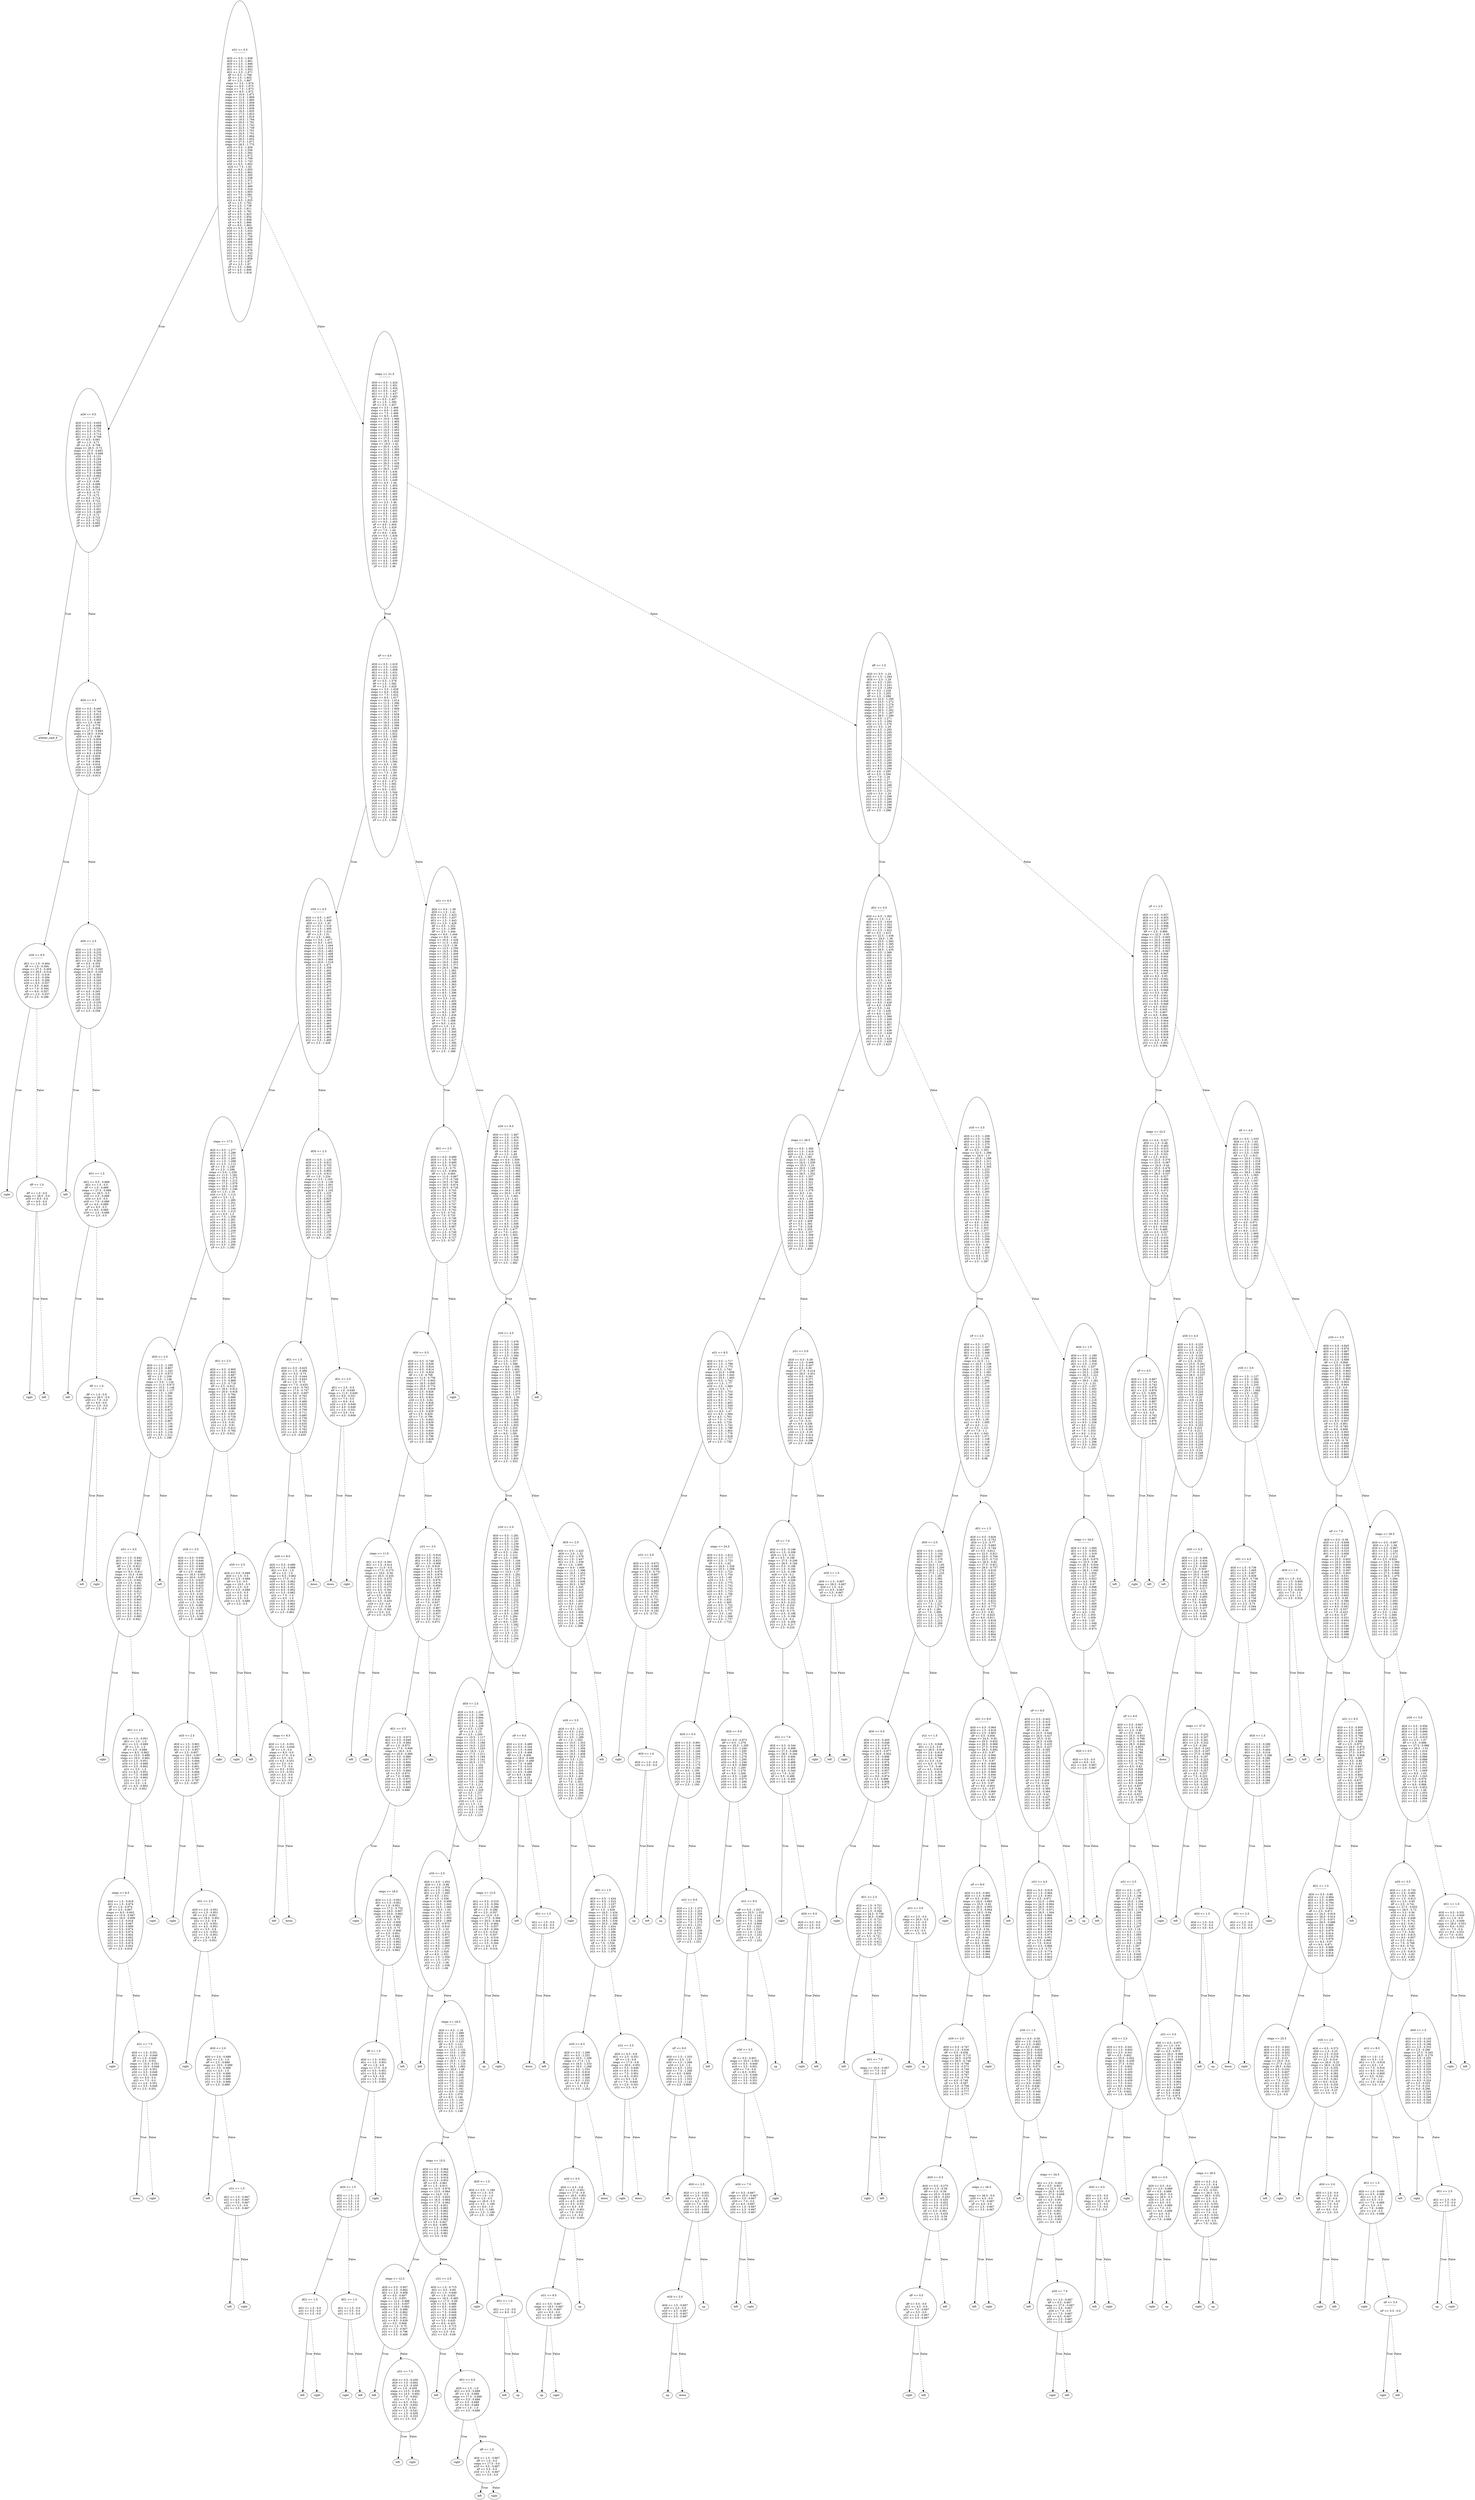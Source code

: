 digraph {
0 [label="xG1 <= 0.5
--------------

dG0 <= 0.5 : 1.836
dG0 <= 1.5 : 1.861
dG0 <= 2.5 : 1.866
dG1 <= 0.5 : 1.863
dG1 <= 1.5 : 1.852
dG1 <= 2.5 : 1.871
dP <= 0.5 : 1.798
dP <= 1.5 : 1.805
dP <= 2.5 : 1.867
steps <= 3.5 : 1.874
steps <= 6.0 : 1.873
steps <= 7.5 : 1.873
steps <= 8.5 : 1.872
steps <= 10.0 : 1.871
steps <= 11.5 : 1.869
steps <= 12.5 : 1.865
steps <= 13.5 : 1.859
steps <= 14.5 : 1.859
steps <= 15.5 : 1.838
steps <= 16.5 : 1.835
steps <= 17.5 : 1.823
steps <= 18.5 : 1.816
steps <= 19.5 : 1.784
steps <= 20.5 : 1.781
steps <= 21.5 : 1.743
steps <= 22.5 : 1.738
steps <= 23.5 : 1.701
steps <= 24.5 : 1.701
steps <= 25.5 : 1.664
steps <= 26.5 : 1.652
steps <= 27.5 : 1.671
steps <= 28.5 : 1.775
xG0 <= 0.5 : 1.459
xG0 <= 1.5 : 1.559
xG0 <= 2.5 : 1.592
xG0 <= 3.5 : 1.672
xG0 <= 4.5 : 1.709
xG0 <= 5.5 : 1.743
xG0 <= 6.5 : 1.802
xG0 <= 7.5 : 1.82
xG0 <= 8.5 : 1.855
xG0 <= 9.5 : 1.862
xG1 <= 0.5 : 1.305
xG1 <= 1.5 : 1.338
xG1 <= 2.5 : 1.371
xG1 <= 3.5 : 1.417
xG1 <= 4.5 : 1.466
xG1 <= 5.5 : 1.524
xG1 <= 6.5 : 1.603
xG1 <= 7.5 : 1.681
xG1 <= 8.5 : 1.772
xG1 <= 9.5 : 1.825
xP <= 1.5 : 1.762
xP <= 2.5 : 1.738
xP <= 3.5 : 1.811
xP <= 4.5 : 1.781
xP <= 5.5 : 1.825
xP <= 6.5 : 1.854
xP <= 7.5 : 1.848
xP <= 8.5 : 1.866
xP <= 9.5 : 1.863
yG0 <= 0.5 : 1.459
yG0 <= 1.5 : 1.632
yG0 <= 2.5 : 1.691
yG0 <= 3.5 : 1.726
yG0 <= 4.5 : 1.865
yG0 <= 5.5 : 1.866
yG1 <= 0.5 : 1.305
yG1 <= 1.5 : 1.611
yG1 <= 2.5 : 1.676
yG1 <= 3.5 : 1.743
yG1 <= 4.5 : 1.852
yG1 <= 5.5 : 1.858
yP <= 1.5 : 1.87
yP <= 2.5 : 1.87
yP <= 3.5 : 1.866
yP <= 4.5 : 1.806
yP <= 5.5 : 1.818"];
1 [label="xG0 <= 0.5
--------------

dG0 <= 0.5 : 0.655
dG0 <= 1.5 : 0.698
dG0 <= 2.5 : 0.722
dG1 <= 0.5 : 0.701
dG1 <= 1.5 : 0.714
dG1 <= 2.5 : 0.708
dP <= 0.5 : 0.691
dP <= 1.5 : 0.71
dP <= 2.5 : 0.709
steps <= 26.5 : 0.72
steps <= 27.5 : 0.691
steps <= 28.5 : 0.699
xG0 <= 0.5 : 0.131
xG0 <= 1.5 : 0.184
xG0 <= 2.5 : 0.224
xG0 <= 3.5 : 0.339
xG0 <= 4.5 : 0.451
xG0 <= 5.5 : 0.499
xG0 <= 7.0 : 0.569
xG0 <= 8.5 : 0.692
xP <= 1.5 : 0.672
xP <= 2.5 : 0.66
xP <= 3.5 : 0.688
xP <= 4.5 : 0.661
xP <= 5.5 : 0.719
xP <= 6.5 : 0.72
xP <= 7.5 : 0.72
xP <= 8.5 : 0.714
xP <= 9.5 : 0.722
yG0 <= 0.5 : 0.131
yG0 <= 1.5 : 0.337
yG0 <= 2.5 : 0.451
yG0 <= 3.5 : 0.495
yP <= 1.5 : 0.72
yP <= 2.5 : 0.722
yP <= 3.5 : 0.722
yP <= 4.5 : 0.692
yP <= 5.5 : 0.697"];
2 [label="arbiter_cmd_9"];
1 -> 2 [label="True"];
3 [label="dG0 <= 0.5
--------------

dG0 <= 0.5 : 0.445
dG0 <= 1.5 : 0.744
dG0 <= 2.5 : 0.913
dG1 <= 0.5 : 0.905
dG1 <= 1.5 : 0.863
dG1 <= 2.5 : 0.89
dP <= 0.5 : 0.778
dP <= 1.5 : 0.828
steps <= 27.5 : 0.883
steps <= 28.5 : 0.918
xG0 <= 1.5 : 0.89
xG0 <= 2.5 : 0.859
xG0 <= 3.5 : 0.914
xG0 <= 4.5 : 0.888
xG0 <= 5.5 : 0.864
xG0 <= 7.0 : 0.854
xG0 <= 8.5 : 0.839
xP <= 4.0 : 0.826
xP <= 5.5 : 0.888
xP <= 7.0 : 0.904
xP <= 9.0 : 0.918
yG0 <= 1.5 : 0.899
yG0 <= 2.5 : 0.887
yG0 <= 3.5 : 0.834
yP <= 2.5 : 0.915"];
4 [label="xG0 <= 6.5
--------------

dG1 <= 1.0 : 0.464
dP <= 1.0 : 0.394
steps <= 27.5 : 0.464
steps <= 28.5 : 0.516
xG0 <= 3.5 : 0.516
xG0 <= 4.5 : 0.394
xG0 <= 6.5 : 0.286
xG0 <= 8.5 : 0.557
xP <= 5.5 : 0.464
xP <= 7.0 : 0.394
xP <= 9.0 : 0.557
yG0 <= 2.5 : 0.557
yP <= 2.5 : 0.286"];
5 [label="right"];
4 -> 5 [label="True"];
6 [label="dP <= 1.0
--------------

dP <= 1.0 : 0.0
steps <= 28.5 : 0.0
xG0 <= 8.5 : 0.0
xP <= 9.0 : 0.0
yP <= 2.5 : 0.0"];
7 [label="right"];
6 -> 7 [label="True"];
8 [label="left"];
6 -> 8 [style="dashed", label="False"];
4 -> 6 [style="dashed", label="False"];
3 -> 4 [label="True"];
9 [label="dG0 <= 2.5
--------------

dG0 <= 1.5 : 0.335
dG0 <= 2.5 : 0.232
dG1 <= 0.5 : 0.279
dG1 <= 1.5 : 0.232
dG1 <= 2.5 : 0.363
dP <= 0.5 : 0.355
dP <= 1.5 : 0.345
steps <= 27.5 : 0.345
steps <= 28.5 : 0.335
xG0 <= 1.5 : 0.363
xG0 <= 2.5 : 0.355
xG0 <= 3.5 : 0.345
xG0 <= 4.5 : 0.324
xG0 <= 5.5 : 0.311
xG0 <= 7.0 : 0.324
xP <= 4.0 : 0.345
xP <= 5.5 : 0.258
xP <= 7.0 : 0.232
xP <= 9.0 : 0.355
yG0 <= 1.5 : 0.335
yG0 <= 2.5 : 0.311
yG0 <= 3.5 : 0.335
yP <= 2.5 : 0.258"];
10 [label="left"];
9 -> 10 [label="True"];
11 [label="dG1 <= 1.5
--------------

dG1 <= 0.5 : 0.689
dG1 <= 1.5 : 0.5
dP <= 1.0 : 0.689
steps <= 27.5 : 0.689
steps <= 28.5 : 0.5
xG0 <= 2.0 : 0.689
xG0 <= 4.5 : 0.5
xG0 <= 7.0 : 0.689
xP <= 4.0 : 0.689
xP <= 6.5 : 0.5
xP <= 9.0 : 0.689
yG0 <= 2.5 : 0.689
yP <= 2.5 : 0.5"];
12 [label="left"];
11 -> 12 [label="True"];
13 [label="dP <= 1.0
--------------

dP <= 1.0 : 0.0
steps <= 28.5 : 0.0
xG0 <= 7.0 : 0.0
xP <= 9.0 : 0.0
yG0 <= 2.5 : 0.0
yP <= 2.5 : 0.0"];
14 [label="left"];
13 -> 14 [label="True"];
15 [label="right"];
13 -> 15 [style="dashed", label="False"];
11 -> 13 [style="dashed", label="False"];
9 -> 11 [style="dashed", label="False"];
3 -> 9 [style="dashed", label="False"];
1 -> 3 [style="dashed", label="False"];
0 -> 1 [label="True"];
16 [label="steps <= 21.5
--------------

dG0 <= 0.5 : 1.424
dG0 <= 1.5 : 1.451
dG0 <= 2.5 : 1.454
dG1 <= 0.5 : 1.447
dG1 <= 1.5 : 1.437
dG1 <= 2.5 : 1.463
dP <= 0.5 : 1.407
dP <= 1.5 : 1.395
dP <= 2.5 : 1.457
steps <= 3.5 : 1.466
steps <= 6.0 : 1.465
steps <= 7.5 : 1.466
steps <= 8.5 : 1.466
steps <= 10.0 : 1.466
steps <= 11.5 : 1.465
steps <= 12.5 : 1.462
steps <= 13.5 : 1.462
steps <= 14.5 : 1.463
steps <= 15.5 : 1.444
steps <= 16.5 : 1.448
steps <= 17.5 : 1.442
steps <= 18.5 : 1.445
steps <= 19.5 : 1.42
steps <= 20.5 : 1.421
steps <= 21.5 : 1.393
steps <= 22.5 : 1.403
steps <= 23.5 : 1.398
steps <= 24.5 : 1.413
steps <= 25.5 : 1.417
steps <= 26.5 : 1.428
steps <= 27.5 : 1.442
steps <= 28.5 : 1.457
xG0 <= 0.5 : 1.434
xG0 <= 1.5 : 1.445
xG0 <= 2.5 : 1.438
xG0 <= 3.5 : 1.448
xG0 <= 4.5 : 1.44
xG0 <= 5.5 : 1.455
xG0 <= 6.5 : 1.464
xG0 <= 7.5 : 1.462
xG0 <= 8.5 : 1.463
xG0 <= 9.5 : 1.456
xG1 <= 1.5 : 1.464
xG1 <= 2.5 : 1.46
xG1 <= 3.5 : 1.452
xG1 <= 4.5 : 1.443
xG1 <= 5.5 : 1.453
xG1 <= 6.5 : 1.441
xG1 <= 7.5 : 1.455
xG1 <= 8.5 : 1.452
xG1 <= 9.5 : 1.463
xP <= 4.0 : 1.404
xP <= 5.5 : 1.429
xP <= 7.0 : 1.44
xP <= 9.0 : 1.454
yG0 <= 0.5 : 1.434
yG0 <= 1.5 : 1.43
yG0 <= 2.5 : 1.412
yG0 <= 3.5 : 1.397
yG0 <= 4.5 : 1.462
yG0 <= 5.5 : 1.462
yG1 <= 1.5 : 1.465
yG1 <= 2.5 : 1.449
yG1 <= 3.5 : 1.445
yG1 <= 4.5 : 1.459
yG1 <= 5.5 : 1.461
yP <= 2.5 : 1.46"];
17 [label="xP <= 4.0
--------------

dG0 <= 0.5 : 1.619
dG0 <= 1.5 : 1.632
dG0 <= 2.5 : 1.606
dG1 <= 0.5 : 1.631
dG1 <= 1.5 : 1.623
dG1 <= 2.5 : 1.631
dP <= 0.5 : 1.578
dP <= 1.5 : 1.582
dP <= 2.5 : 1.629
steps <= 3.5 : 1.628
steps <= 6.0 : 1.624
steps <= 7.5 : 1.622
steps <= 8.5 : 1.617
steps <= 10.0 : 1.614
steps <= 11.5 : 1.596
steps <= 12.5 : 1.567
steps <= 13.5 : 1.609
steps <= 14.5 : 1.617
steps <= 15.5 : 1.628
steps <= 16.5 : 1.618
steps <= 17.5 : 1.624
steps <= 18.5 : 1.626
steps <= 19.5 : 1.596
steps <= 20.5 : 1.602
xG0 <= 1.5 : 1.628
xG0 <= 2.5 : 1.622
xG0 <= 3.5 : 1.585
xG0 <= 4.5 : 1.53
xG0 <= 5.5 : 1.581
xG0 <= 6.5 : 1.568
xG0 <= 7.5 : 1.584
xG0 <= 8.5 : 1.564
xG0 <= 9.5 : 1.609
xG1 <= 1.5 : 1.627
xG1 <= 2.5 : 1.612
xG1 <= 3.5 : 1.594
xG1 <= 4.5 : 1.56
xG1 <= 5.5 : 1.595
xG1 <= 6.5 : 1.561
xG1 <= 7.5 : 1.59
xG1 <= 8.5 : 1.591
xG1 <= 9.5 : 1.624
xP <= 4.0 : 1.472
xP <= 5.5 : 1.582
xP <= 7.0 : 1.621
xP <= 9.0 : 1.631
yG0 <= 1.5 : 1.544
yG0 <= 2.5 : 1.478
yG0 <= 3.5 : 1.516
yG0 <= 4.5 : 1.621
yG0 <= 5.5 : 1.623
yG1 <= 1.5 : 1.615
yG1 <= 2.5 : 1.586
yG1 <= 3.5 : 1.609
yG1 <= 4.5 : 1.614
yG1 <= 5.5 : 1.624
yP <= 2.5 : 1.594"];
18 [label="xG0 <= 4.5
--------------

dG0 <= 0.5 : 1.457
dG0 <= 1.5 : 1.449
dG0 <= 2.5 : 1.45
dG1 <= 0.5 : 1.516
dG1 <= 1.5 : 1.495
dG1 <= 2.5 : 1.512
dP <= 1.0 : 1.51
dP <= 2.5 : 1.484
steps <= 5.0 : 1.477
steps <= 8.5 : 1.453
steps <= 11.0 : 1.444
steps <= 14.0 : 1.514
steps <= 15.5 : 1.482
steps <= 16.5 : 1.468
steps <= 17.5 : 1.458
steps <= 18.5 : 1.484
steps <= 20.0 : 1.519
xG0 <= 1.5 : 1.471
xG0 <= 2.5 : 1.359
xG0 <= 3.5 : 1.402
xG0 <= 4.5 : 1.296
xG0 <= 5.5 : 1.395
xG0 <= 6.5 : 1.484
xG0 <= 7.5 : 1.496
xG0 <= 8.5 : 1.471
xG0 <= 9.5 : 1.477
xG1 <= 1.5 : 1.495
xG1 <= 2.5 : 1.413
xG1 <= 3.5 : 1.367
xG1 <= 4.5 : 1.302
xG1 <= 5.5 : 1.415
xG1 <= 6.5 : 1.503
xG1 <= 7.5 : 1.517
xG1 <= 8.5 : 1.508
xG1 <= 9.5 : 1.516
yG0 <= 1.5 : 1.384
yG0 <= 2.5 : 1.393
yG0 <= 3.5 : 1.468
yG0 <= 4.5 : 1.461
yG0 <= 5.5 : 1.469
yG1 <= 1.5 : 1.479
yG1 <= 2.5 : 1.462
yG1 <= 3.5 : 1.498
yG1 <= 4.5 : 1.461
yG1 <= 5.5 : 1.495
yP <= 2.5 : 1.426"];
19 [label="steps <= 17.5
--------------

dG0 <= 0.5 : 1.277
dG0 <= 1.5 : 1.296
dG0 <= 2.5 : 1.171
dG1 <= 0.5 : 1.285
dG1 <= 1.5 : 1.288
dG1 <= 2.5 : 1.112
dP <= 1.0 : 1.249
dP <= 2.5 : 1.296
steps <= 5.0 : 1.259
steps <= 11.5 : 1.281
steps <= 15.5 : 1.275
steps <= 16.5 : 1.215
steps <= 17.5 : 1.079
steps <= 18.5 : 1.239
steps <= 20.0 : 1.246
xG0 <= 1.5 : 1.19
xG0 <= 2.5 : 1.112
xG0 <= 3.5 : 1.3
xG1 <= 1.5 : 1.285
xG1 <= 2.5 : 1.201
xG1 <= 3.5 : 1.147
xG1 <= 4.5 : 1.144
xG1 <= 5.5 : 1.215
xG1 <= 6.5 : 1.3
xG1 <= 7.5 : 1.259
xG1 <= 9.0 : 1.281
yG0 <= 1.5 : 1.201
yG0 <= 2.5 : 1.239
yG0 <= 3.5 : 1.079
yG0 <= 5.0 : 1.259
yG1 <= 1.5 : 1.277
yG1 <= 2.5 : 1.303
yG1 <= 3.5 : 1.169
yG1 <= 4.5 : 1.259
yG1 <= 5.5 : 1.285
yP <= 2.5 : 1.292"];
20 [label="dG0 <= 2.5
--------------

dG0 <= 1.5 : 1.189
dG0 <= 2.5 : 0.867
dG1 <= 1.5 : 1.243
dG1 <= 2.5 : 0.973
dP <= 1.0 : 1.208
dP <= 2.5 : 1.148
steps <= 5.0 : 1.134
steps <= 11.5 : 0.973
steps <= 15.5 : 1.148
steps <= 16.5 : 1.137
xG0 <= 1.5 : 1.189
xG0 <= 2.5 : 1.041
xG0 <= 3.5 : 1.246
xG1 <= 1.5 : 1.212
xG1 <= 2.5 : 1.134
xG1 <= 3.5 : 0.973
xG1 <= 4.5 : 0.937
xG1 <= 5.5 : 1.126
xG1 <= 6.5 : 1.243
xG1 <= 7.5 : 1.134
yG0 <= 3.5 : 0.867
yG0 <= 5.0 : 1.134
yG1 <= 2.0 : 1.199
yG1 <= 3.5 : 1.146
yG1 <= 4.5 : 1.134
yG1 <= 5.5 : 1.212
yP <= 2.5 : 1.189"];
21 [label="xG1 <= 4.5
--------------

dG0 <= 1.5 : 0.942
dG1 <= 1.5 : 0.945
dG1 <= 2.5 : 0.811
dP <= 1.0 : 0.922
dP <= 2.5 : 0.84
steps <= 8.5 : 0.811
steps <= 15.5 : 0.84
steps <= 16.5 : 0.801
xG0 <= 1.5 : 0.942
xG0 <= 2.5 : 0.84
xG0 <= 3.5 : 0.933
xG1 <= 1.5 : 0.883
xG1 <= 3.0 : 0.811
xG1 <= 4.5 : 0.727
xG1 <= 5.5 : 0.874
xG1 <= 6.5 : 0.945
xG1 <= 7.5 : 0.811
yG0 <= 5.0 : 0.811
yG1 <= 2.0 : 0.913
yG1 <= 3.5 : 0.874
yG1 <= 4.5 : 0.811
yG1 <= 5.5 : 0.883
yP <= 2.5 : 0.942"];
22 [label="right"];
21 -> 22 [label="True"];
23 [label="dG1 <= 2.5
--------------

dG0 <= 1.5 : 0.951
dG1 <= 1.5 : 1.0
dG1 <= 2.5 : 0.689
dP <= 1.0 : 1.0
dP <= 2.5 : 0.689
steps <= 8.5 : 0.862
steps <= 15.5 : 0.689
steps <= 16.5 : 0.862
xG0 <= 1.5 : 0.951
xG0 <= 2.5 : 0.689
xG0 <= 3.5 : 0.862
xG1 <= 5.5 : 1.0
xG1 <= 6.5 : 0.951
xG1 <= 7.5 : 0.689
yG0 <= 5.0 : 0.862
yG1 <= 2.0 : 1.0
yG1 <= 3.5 : 1.0
yG1 <= 4.5 : 0.862
yP <= 2.5 : 0.951"];
24 [label="steps <= 8.5
--------------

dG0 <= 1.5 : 0.918
dG1 <= 1.5 : 0.874
dP <= 1.0 : 0.874
dP <= 2.5 : 0.667
steps <= 8.5 : 0.602
steps <= 15.5 : 0.667
steps <= 16.5 : 0.809
xG0 <= 1.5 : 0.918
xG0 <= 2.5 : 0.667
xG0 <= 3.5 : 0.809
xG1 <= 5.5 : 0.874
xG1 <= 6.5 : 0.874
xG1 <= 7.5 : 0.602
yG0 <= 5.0 : 0.602
yG1 <= 2.0 : 0.918
yG1 <= 3.5 : 0.874
yG1 <= 4.5 : 0.602
yP <= 2.5 : 0.918"];
25 [label="right"];
24 -> 25 [label="True"];
26 [label="xG1 <= 7.5
--------------

dG0 <= 1.5 : 0.551
dG1 <= 1.5 : 0.649
dP <= 1.0 : 0.649
dP <= 2.5 : 0.551
steps <= 15.5 : 0.551
steps <= 16.5 : 0.649
xG0 <= 2.0 : 0.551
xG0 <= 3.5 : 0.649
xG1 <= 5.5 : 0.649
xG1 <= 6.5 : 0.4
xG1 <= 7.5 : 0.0
yG1 <= 2.0 : 0.551
yG1 <= 3.5 : 0.649
yP <= 2.5 : 0.551"];
27 [label="down"];
26 -> 27 [label="True"];
28 [label="right"];
26 -> 28 [style="dashed", label="False"];
24 -> 26 [style="dashed", label="False"];
23 -> 24 [label="True"];
29 [label="right"];
23 -> 29 [style="dashed", label="False"];
21 -> 23 [style="dashed", label="False"];
20 -> 21 [label="True"];
30 [label="left"];
20 -> 30 [style="dashed", label="False"];
19 -> 20 [label="True"];
31 [label="dG1 <= 2.5
--------------

dG0 <= 0.5 : 0.905
dG0 <= 1.5 : 0.805
dG0 <= 2.5 : 0.887
dG1 <= 0.5 : 0.878
dG1 <= 1.5 : 0.888
dG1 <= 2.5 : 0.718
dP <= 2.5 : 0.912
steps <= 18.5 : 0.912
steps <= 20.0 : 0.918
xG0 <= 2.5 : 0.784
xG0 <= 3.5 : 0.888
xG1 <= 2.5 : 0.833
xG1 <= 3.5 : 0.859
xG1 <= 4.5 : 0.918
xG1 <= 5.5 : 0.888
xG1 <= 6.5 : 0.91
xG1 <= 8.5 : 0.918
yG0 <= 1.5 : 0.729
yG0 <= 2.5 : 0.912
yG0 <= 3.5 : 0.91
yG1 <= 1.5 : 0.91
yG1 <= 2.5 : 0.912
yG1 <= 3.5 : 0.784
yP <= 2.5 : 0.912"];
32 [label="xG0 <= 3.5
--------------

dG0 <= 0.5 : 0.656
dG0 <= 1.5 : 0.646
dG0 <= 2.5 : 0.646
dG1 <= 0.5 : 0.656
dG1 <= 1.5 : 0.683
dP <= 2.5 : 0.683
steps <= 18.5 : 0.683
steps <= 20.0 : 0.672
xG0 <= 2.5 : 0.625
xG0 <= 3.5 : 0.549
xG1 <= 2.5 : 0.625
xG1 <= 3.5 : 0.672
xG1 <= 4.5 : 0.672
xG1 <= 5.5 : 0.59
xG1 <= 6.5 : 0.625
xG1 <= 8.5 : 0.656
yG0 <= 1.5 : 0.59
yG0 <= 2.5 : 0.683
yG0 <= 3.5 : 0.59
yG1 <= 1.5 : 0.672
yG1 <= 2.5 : 0.549
yG1 <= 3.5 : 0.59
yP <= 2.5 : 0.683"];
33 [label="xG0 <= 2.5
--------------

dG0 <= 1.5 : 0.801
dG0 <= 2.5 : 0.857
dG1 <= 1.5 : 0.857
dP <= 2.5 : 0.857
steps <= 19.5 : 0.857
xG0 <= 2.5 : 0.694
xG1 <= 2.5 : 0.694
xG1 <= 3.5 : 0.857
xG1 <= 4.5 : 0.801
xG1 <= 5.5 : 0.787
yG0 <= 1.5 : 0.694
yG0 <= 2.5 : 0.857
yG1 <= 1.5 : 0.857
yG1 <= 3.0 : 0.787
yP <= 2.5 : 0.857"];
34 [label="right"];
33 -> 34 [label="True"];
35 [label="xG1 <= 2.5
--------------

dG0 <= 2.0 : 0.951
dG1 <= 1.5 : 0.951
dP <= 2.5 : 0.951
steps <= 19.5 : 0.951
xG1 <= 2.5 : 0.8
xG1 <= 3.5 : 0.951
xG1 <= 4.5 : 0.951
xG1 <= 5.5 : 0.8
yG0 <= 2.5 : 0.951
yG1 <= 1.5 : 0.951
yG1 <= 3.0 : 0.8
yP <= 2.5 : 0.951"];
36 [label="right"];
35 -> 36 [label="True"];
37 [label="dG0 <= 2.0
--------------

dG0 <= 2.0 : 0.689
dG1 <= 1.5 : 1.0
dP <= 2.5 : 0.689
steps <= 19.5 : 0.689
xG1 <= 3.5 : 0.689
xG1 <= 4.5 : 1.0
xG1 <= 5.5 : 0.689
yG0 <= 2.5 : 0.689
yG1 <= 1.5 : 0.689
yG1 <= 3.0 : 0.689
yP <= 2.5 : 0.689"];
38 [label="left"];
37 -> 38 [label="True"];
39 [label="yG1 <= 1.5
--------------

dG1 <= 1.5 : 0.667
xG1 <= 4.5 : 0.667
xG1 <= 5.5 : 0.667
yG1 <= 1.5 : 0.0
yG1 <= 3.0 : 0.667"];
40 [label="left"];
39 -> 40 [label="True"];
41 [label="right"];
39 -> 41 [style="dashed", label="False"];
37 -> 39 [style="dashed", label="False"];
35 -> 37 [style="dashed", label="False"];
33 -> 35 [style="dashed", label="False"];
32 -> 33 [label="True"];
42 [label="right"];
32 -> 42 [style="dashed", label="False"];
31 -> 32 [label="True"];
43 [label="xG0 <= 2.5
--------------

dG0 <= 0.5 : 0.689
dG0 <= 1.5 : 0.5
dG0 <= 2.5 : 0.689
dP <= 2.5 : 0.5
steps <= 19.5 : 0.5
xG0 <= 2.5 : 0.0
xG0 <= 3.5 : 0.689
xG1 <= 6.5 : 0.5
yG0 <= 1.5 : 0.0
yG0 <= 2.5 : 0.5
yG0 <= 3.5 : 0.689
yP <= 2.5 : 0.5"];
44 [label="right"];
43 -> 44 [label="True"];
45 [label="left"];
43 -> 45 [style="dashed", label="False"];
31 -> 43 [style="dashed", label="False"];
19 -> 31 [style="dashed", label="False"];
18 -> 19 [label="True"];
46 [label="dG0 <= 2.5
--------------

dG0 <= 0.5 : 1.126
dG0 <= 1.5 : 0.913
dG0 <= 2.5 : 0.755
dG1 <= 0.5 : 1.225
dG1 <= 1.5 : 0.893
dG1 <= 2.5 : 0.913
dP <= 1.0 : 1.234
steps <= 5.5 : 1.163
steps <= 11.0 : 1.136
steps <= 14.0 : 1.001
steps <= 17.0 : 1.072
steps <= 20.0 : 1.192
xG0 <= 5.5 : 1.225
xG0 <= 6.5 : 1.139
xG0 <= 7.5 : 0.825
xG0 <= 8.5 : 0.997
xG0 <= 9.5 : 1.036
xG1 <= 5.5 : 1.232
xG1 <= 6.5 : 1.192
xG1 <= 7.5 : 1.067
xG1 <= 8.5 : 1.162
xG1 <= 9.5 : 1.175
yG0 <= 2.0 : 1.163
yG0 <= 3.5 : 1.195
yG0 <= 4.5 : 1.136
yG1 <= 2.0 : 1.126
yG1 <= 3.5 : 1.257
yG1 <= 4.5 : 1.136
yP <= 2.5 : 1.163"];
47 [label="dG1 <= 1.5
--------------

dG0 <= 0.5 : 0.625
dG0 <= 1.5 : 0.496
dG1 <= 0.5 : 0.73
dG1 <= 1.5 : 0.444
dG1 <= 2.5 : 0.643
dP <= 1.0 : 0.73
steps <= 7.5 : 0.635
steps <= 14.0 : 0.763
steps <= 17.0 : 0.747
steps <= 20.0 : 0.697
xG0 <= 5.5 : 0.763
xG0 <= 6.5 : 0.731
xG0 <= 8.0 : 0.469
xG0 <= 9.5 : 0.635
xG1 <= 5.5 : 0.755
xG1 <= 6.5 : 0.758
xG1 <= 7.5 : 0.711
xG1 <= 8.5 : 0.685
xG1 <= 9.5 : 0.739
yG0 <= 3.5 : 0.763
yG0 <= 4.5 : 0.635
yG1 <= 2.0 : 0.743
yG1 <= 3.5 : 0.762
yG1 <= 4.5 : 0.635
yP <= 2.5 : 0.635"];
48 [label="xG0 <= 8.0
--------------

dG0 <= 0.5 : 0.689
dG0 <= 1.5 : 0.689
dG1 <= 0.5 : 1.0
dP <= 1.0 : 1.0
steps <= 8.5 : 0.862
steps <= 17.0 : 1.0
xG0 <= 5.5 : 0.862
xG0 <= 6.5 : 0.951
xG0 <= 8.0 : 0.451
xG0 <= 9.5 : 0.862
xG1 <= 5.5 : 0.862
xG1 <= 7.5 : 1.0
xG1 <= 9.5 : 1.0
yG0 <= 3.5 : 0.951
yG0 <= 4.5 : 0.862
yG1 <= 3.5 : 0.951
yG1 <= 4.5 : 0.862
yP <= 2.5 : 0.862"];
49 [label="steps <= 8.5
--------------

dG0 <= 1.5 : 0.551
dG1 <= 0.5 : 0.649
dP <= 1.0 : 0.4
steps <= 8.5 : 0.0
steps <= 17.0 : 0.4
xG0 <= 5.5 : 0.0
xG0 <= 6.5 : 0.551
xG1 <= 5.5 : 0.0
xG1 <= 7.5 : 0.4
xG1 <= 9.5 : 0.551
yG0 <= 3.5 : 0.551
yG0 <= 4.5 : 0.0
yG1 <= 3.5 : 0.4
yG1 <= 4.5 : 0.0
yP <= 2.5 : 0.0"];
50 [label="left"];
49 -> 50 [label="True"];
51 [label="down"];
49 -> 51 [style="dashed", label="False"];
48 -> 49 [label="True"];
52 [label="left"];
48 -> 52 [style="dashed", label="False"];
47 -> 48 [label="True"];
53 [label="down"];
47 -> 53 [style="dashed", label="False"];
46 -> 47 [label="True"];
54 [label="dG1 <= 2.5
--------------

dG1 <= 2.5 : 0.0
dP <= 1.0 : 0.649
steps <= 11.0 : 0.649
xG0 <= 9.0 : 0.551
xG1 <= 7.5 : 0.0
xG1 <= 9.0 : 0.4
yG0 <= 2.0 : 0.649
yG0 <= 4.0 : 0.649
yG1 <= 2.0 : 0.551
yG1 <= 3.5 : 0.4
yG1 <= 4.5 : 0.649"];
55 [label="down"];
54 -> 55 [label="True"];
56 [label="right"];
54 -> 56 [style="dashed", label="False"];
46 -> 54 [style="dashed", label="False"];
18 -> 46 [style="dashed", label="False"];
17 -> 18 [label="True"];
57 [label="xG1 <= 6.5
--------------

dG0 <= 0.5 : 1.38
dG0 <= 1.5 : 1.41
dG0 <= 2.5 : 1.423
dG1 <= 0.5 : 1.437
dG1 <= 1.5 : 1.443
dG1 <= 2.5 : 1.426
dP <= 0.5 : 1.352
dP <= 1.5 : 1.389
dP <= 2.5 : 1.444
steps <= 6.0 : 1.444
steps <= 8.0 : 1.44
steps <= 10.0 : 1.428
steps <= 11.5 : 1.402
steps <= 12.5 : 1.36
steps <= 13.5 : 1.356
steps <= 14.5 : 1.384
steps <= 15.5 : 1.409
steps <= 16.5 : 1.345
steps <= 17.5 : 1.394
steps <= 18.5 : 1.403
steps <= 19.5 : 1.371
steps <= 20.5 : 1.384
xG0 <= 1.5 : 1.382
xG0 <= 2.5 : 1.395
xG0 <= 3.5 : 1.403
xG0 <= 4.5 : 1.351
xG0 <= 5.5 : 1.399
xG0 <= 6.5 : 1.363
xG0 <= 7.5 : 1.367
xG0 <= 8.5 : 1.326
xG0 <= 9.5 : 1.396
xG1 <= 2.5 : 1.444
xG1 <= 3.5 : 1.42
xG1 <= 4.5 : 1.405
xG1 <= 5.5 : 1.388
xG1 <= 6.5 : 1.304
xG1 <= 7.5 : 1.385
xG1 <= 8.5 : 1.367
xG1 <= 9.5 : 1.426
xP <= 5.5 : 1.404
xP <= 7.0 : 1.388
xP <= 9.0 : 1.424
yG0 <= 1.5 : 1.4
yG0 <= 2.5 : 1.381
yG0 <= 3.5 : 1.345
yG0 <= 5.0 : 1.444
yG1 <= 1.5 : 1.437
yG1 <= 2.5 : 1.417
yG1 <= 3.5 : 1.395
yG1 <= 4.5 : 1.433
yG1 <= 5.5 : 1.441
yP <= 2.5 : 1.388"];
58 [label="dG1 <= 2.5
--------------

dG0 <= 0.5 : 0.689
dG0 <= 1.5 : 0.749
dG0 <= 2.5 : 0.695
dG1 <= 0.5 : 0.742
dG1 <= 1.5 : 0.75
dG1 <= 2.5 : 0.664
dP <= 1.0 : 0.665
steps <= 11.0 : 0.667
steps <= 17.5 : 0.749
steps <= 18.5 : 0.746
steps <= 19.5 : 0.674
steps <= 20.5 : 0.726
xG0 <= 2.5 : 0.743
xG0 <= 3.5 : 0.736
xG0 <= 4.5 : 0.708
xG0 <= 5.5 : 0.734
xG1 <= 2.5 : 0.727
xG1 <= 3.5 : 0.747
xG1 <= 4.5 : 0.746
xG1 <= 5.5 : 0.742
xP <= 5.5 : 0.734
xP <= 7.0 : 0.735
yG0 <= 1.5 : 0.746
yG0 <= 2.5 : 0.749
yG0 <= 3.5 : 0.726
yG0 <= 5.0 : 0.667
yG1 <= 1.5 : 0.74
yG1 <= 2.5 : 0.749
yG1 <= 3.5 : 0.735
yG1 <= 5.0 : 0.727
yP <= 2.5 : 0.747"];
59 [label="dG0 <= 0.5
--------------

dG0 <= 0.5 : 0.748
dG0 <= 1.5 : 0.836
dG0 <= 2.5 : 0.824
dG1 <= 0.5 : 0.814
dG1 <= 1.5 : 0.824
dP <= 1.0 : 0.766
steps <= 11.0 : 0.756
steps <= 17.5 : 0.845
steps <= 18.5 : 0.845
steps <= 19.5 : 0.774
steps <= 20.5 : 0.839
xG0 <= 2.5 : 0.828
xG0 <= 3.5 : 0.844
xG0 <= 4.5 : 0.824
xG0 <= 5.5 : 0.84
xG1 <= 2.5 : 0.828
xG1 <= 3.5 : 0.807
xG1 <= 4.5 : 0.824
xG1 <= 5.5 : 0.829
xP <= 5.5 : 0.829
xP <= 7.0 : 0.796
yG0 <= 1.5 : 0.843
yG0 <= 2.5 : 0.839
yG0 <= 3.5 : 0.796
yG0 <= 5.0 : 0.756
yG1 <= 1.5 : 0.843
yG1 <= 2.5 : 0.839
yG1 <= 3.5 : 0.796
yG1 <= 5.0 : 0.828
yP <= 2.5 : 0.84"];
60 [label="steps <= 11.0
--------------

dG1 <= 0.5 : 0.361
dG1 <= 1.5 : 0.414
steps <= 11.0 : 0.0
steps <= 17.5 : 0.275
steps <= 19.0 : 0.39
steps <= 20.5 : 0.435
xG0 <= 3.5 : 0.275
xG0 <= 5.0 : 0.435
xG1 <= 2.5 : 0.453
xG1 <= 3.5 : 0.275
xG1 <= 4.5 : 0.361
xG1 <= 5.5 : 0.39
xP <= 5.5 : 0.435
xP <= 7.0 : 0.39
yG0 <= 2.5 : 0.435
yG0 <= 5.0 : 0.0
yG1 <= 1.5 : 0.39
yG1 <= 3.0 : 0.361
yG1 <= 5.0 : 0.0
yP <= 2.5 : 0.275"];
61 [label="left"];
60 -> 61 [label="True"];
62 [label="right"];
60 -> 62 [style="dashed", label="False"];
59 -> 60 [label="True"];
63 [label="yG1 <= 3.5
--------------

dG0 <= 1.5 : 0.918
dG0 <= 2.5 : 0.911
dG1 <= 0.5 : 0.833
dG1 <= 1.5 : 0.908
dP <= 1.0 : 0.918
steps <= 17.5 : 0.911
steps <= 18.5 : 0.979
steps <= 19.5 : 0.876
steps <= 20.5 : 0.973
xG0 <= 2.5 : 0.976
xG0 <= 3.5 : 0.876
xG0 <= 4.5 : 0.959
xG0 <= 5.5 : 0.97
xG1 <= 3.0 : 0.867
xG1 <= 4.5 : 0.918
xG1 <= 5.5 : 0.959
xP <= 5.5 : 0.918
xP <= 7.0 : 0.937
yG0 <= 1.5 : 0.97
yG0 <= 2.5 : 0.867
yG1 <= 1.5 : 0.959
yG1 <= 2.5 : 0.937
yG1 <= 3.5 : 0.743
yG1 <= 5.0 : 0.911
yP <= 2.5 : 0.973"];
64 [label="dG1 <= 0.5
--------------

dG0 <= 1.5 : 0.973
dG1 <= 0.5 : 0.848
dG1 <= 1.5 : 0.984
dP <= 1.0 : 0.973
steps <= 17.5 : 0.848
steps <= 18.5 : 0.9
steps <= 20.0 : 0.989
xG0 <= 3.0 : 0.989
xG0 <= 4.5 : 0.973
xG0 <= 5.5 : 0.984
xG1 <= 3.0 : 0.889
xG1 <= 4.5 : 0.973
xG1 <= 5.5 : 0.984
xP <= 5.5 : 0.973
xP <= 7.0 : 0.989
yG0 <= 1.5 : 0.973
yG0 <= 2.5 : 0.889
yG1 <= 1.5 : 0.973
yG1 <= 2.5 : 0.889
yP <= 2.5 : 0.989"];
65 [label="right"];
64 -> 65 [label="True"];
66 [label="steps <= 18.5
--------------

dG0 <= 1.5 : 0.951
dG1 <= 1.5 : 0.951
dP <= 1.0 : 0.951
steps <= 17.5 : 0.755
steps <= 18.5 : 0.607
steps <= 20.0 : 0.862
xG0 <= 3.0 : 0.862
xG0 <= 4.5 : 0.75
xG0 <= 5.5 : 0.906
xG1 <= 3.0 : 0.862
xG1 <= 4.5 : 0.75
xG1 <= 5.5 : 0.906
xP <= 5.5 : 0.951
xP <= 7.0 : 0.862
yG0 <= 1.5 : 0.951
yG0 <= 2.5 : 0.862
yG1 <= 1.5 : 0.951
yG1 <= 2.5 : 0.862
yP <= 2.5 : 0.862"];
67 [label="dP <= 1.0
--------------

dG0 <= 1.5 : 0.951
dG1 <= 1.5 : 0.951
dP <= 1.0 : 0.8
steps <= 17.5 : 0.8
xG0 <= 5.5 : 0.951
xG1 <= 5.5 : 0.951
xP <= 5.5 : 0.8
yG0 <= 1.5 : 0.951
yG1 <= 1.5 : 0.951"];
68 [label="dG0 <= 1.5
--------------

dG0 <= 1.5 : 1.0
dG1 <= 1.5 : 1.0
xG0 <= 5.5 : 1.0
xG1 <= 5.5 : 1.0
yG0 <= 1.5 : 1.0
yG1 <= 1.5 : 1.0"];
69 [label="dG1 <= 1.5
--------------

dG1 <= 1.5 : 0.0
xG1 <= 5.5 : 0.0
yG1 <= 1.5 : 0.0"];
70 [label="left"];
69 -> 70 [label="True"];
71 [label="right"];
69 -> 71 [style="dashed", label="False"];
68 -> 69 [label="True"];
72 [label="dG1 <= 1.5
--------------

dG1 <= 1.5 : 0.0
xG1 <= 5.5 : 0.0
yG1 <= 1.5 : 0.0"];
73 [label="right"];
72 -> 73 [label="True"];
74 [label="left"];
72 -> 74 [style="dashed", label="False"];
68 -> 72 [style="dashed", label="False"];
67 -> 68 [label="True"];
75 [label="right"];
67 -> 75 [style="dashed", label="False"];
66 -> 67 [label="True"];
76 [label="left"];
66 -> 76 [style="dashed", label="False"];
64 -> 66 [style="dashed", label="False"];
63 -> 64 [label="True"];
77 [label="right"];
63 -> 77 [style="dashed", label="False"];
59 -> 63 [style="dashed", label="False"];
58 -> 59 [label="True"];
78 [label="right"];
58 -> 78 [style="dashed", label="False"];
57 -> 58 [label="True"];
79 [label="xG0 <= 8.5
--------------

dG0 <= 0.5 : 1.467
dG0 <= 1.5 : 1.478
dG0 <= 2.5 : 1.501
dG1 <= 0.5 : 1.519
dG1 <= 1.5 : 1.525
dG1 <= 2.5 : 1.509
dP <= 0.5 : 1.46
dP <= 1.5 : 1.49
dP <= 2.5 : 1.525
steps <= 6.0 : 1.509
steps <= 8.0 : 1.525
steps <= 10.0 : 1.508
steps <= 11.5 : 1.502
steps <= 12.5 : 1.463
steps <= 13.5 : 1.462
steps <= 14.5 : 1.486
steps <= 15.5 : 1.492
steps <= 16.5 : 1.451
steps <= 17.5 : 1.482
steps <= 18.5 : 1.484
steps <= 19.5 : 1.495
steps <= 20.5 : 1.474
xG0 <= 1.5 : 1.461
xG0 <= 2.5 : 1.43
xG0 <= 3.5 : 1.502
xG0 <= 4.5 : 1.468
xG0 <= 5.5 : 1.512
xG0 <= 6.5 : 1.459
xG0 <= 7.5 : 1.446
xG0 <= 8.5 : 1.398
xG0 <= 9.5 : 1.476
xG1 <= 7.5 : 1.531
xG1 <= 8.5 : 1.506
xG1 <= 9.5 : 1.528
xP <= 5.5 : 1.477
xP <= 7.0 : 1.453
xP <= 9.0 : 1.503
yG0 <= 1.5 : 1.464
yG0 <= 2.5 : 1.441
yG0 <= 3.5 : 1.399
yG0 <= 5.0 : 1.509
yG1 <= 1.5 : 1.515
yG1 <= 2.5 : 1.512
yG1 <= 3.5 : 1.467
yG1 <= 4.5 : 1.508
yG1 <= 5.5 : 1.525
yP <= 2.5 : 1.482"];
80 [label="yG0 <= 3.5
--------------

dG0 <= 0.5 : 1.476
dG0 <= 1.5 : 1.549
dG0 <= 2.5 : 1.569
dG1 <= 0.5 : 1.597
dG1 <= 1.5 : 1.604
dG1 <= 2.5 : 1.584
dP <= 0.5 : 1.506
dP <= 1.5 : 1.557
dP <= 2.5 : 1.588
steps <= 6.0 : 1.588
steps <= 8.0 : 1.602
steps <= 10.5 : 1.587
steps <= 12.5 : 1.564
steps <= 13.5 : 1.549
steps <= 14.5 : 1.569
steps <= 15.5 : 1.568
steps <= 16.5 : 1.544
steps <= 17.5 : 1.578
steps <= 18.5 : 1.573
steps <= 19.5 : 1.577
steps <= 20.5 : 1.56
xG0 <= 1.5 : 1.509
xG0 <= 2.5 : 1.463
xG0 <= 3.5 : 1.576
xG0 <= 4.5 : 1.551
xG0 <= 5.5 : 1.597
xG0 <= 6.5 : 1.561
xG0 <= 7.5 : 1.575
xG1 <= 7.5 : 1.608
xG1 <= 8.5 : 1.583
xG1 <= 9.5 : 1.603
xP <= 5.5 : 1.555
xP <= 7.0 : 1.529
xP <= 9.0 : 1.581
yG0 <= 1.5 : 1.536
yG0 <= 2.5 : 1.493
yG0 <= 3.5 : 1.398
yG0 <= 5.0 : 1.588
yG1 <= 1.5 : 1.587
yG1 <= 2.5 : 1.587
yG1 <= 3.5 : 1.535
yG1 <= 4.5 : 1.587
yG1 <= 5.5 : 1.602
yP <= 2.5 : 1.553"];
81 [label="yG0 <= 2.5
--------------

dG0 <= 0.5 : 1.281
dG0 <= 1.5 : 1.233
dG0 <= 2.5 : 1.181
dG1 <= 0.5 : 1.239
dG1 <= 1.5 : 1.239
dG1 <= 2.5 : 1.284
dP <= 0.5 : 1.184
dP <= 1.5 : 1.212
dP <= 2.5 : 1.269
steps <= 10.5 : 1.194
steps <= 12.5 : 1.205
steps <= 13.5 : 1.258
steps <= 14.5 : 1.286
steps <= 15.5 : 1.27
steps <= 16.5 : 1.282
steps <= 17.5 : 1.271
steps <= 18.5 : 1.262
steps <= 19.5 : 1.228
steps <= 20.5 : 1.253
xG0 <= 1.5 : 1.211
xG0 <= 2.5 : 1.169
xG0 <= 3.5 : 1.286
xG0 <= 4.5 : 1.218
xG0 <= 5.5 : 1.222
xG0 <= 6.5 : 1.275
xG0 <= 7.5 : 1.272
xG1 <= 7.5 : 1.273
xG1 <= 8.5 : 1.268
xG1 <= 9.5 : 1.283
xP <= 5.5 : 1.284
xP <= 7.0 : 1.228
xP <= 9.0 : 1.205
yG0 <= 1.5 : 1.282
yG0 <= 2.5 : 1.117
yG1 <= 1.5 : 1.251
yG1 <= 2.5 : 1.25
yG1 <= 3.5 : 1.212
yG1 <= 4.5 : 1.194
yP <= 2.5 : 1.17"];
82 [label="dG0 <= 2.5
--------------

dG0 <= 0.5 : 1.227
dG0 <= 1.5 : 1.196
dG0 <= 2.5 : 0.994
dG1 <= 0.5 : 1.221
dG1 <= 1.5 : 1.198
dG1 <= 2.5 : 1.229
dP <= 0.5 : 1.129
dP <= 1.5 : 1.15
dP <= 2.5 : 1.209
steps <= 10.5 : 1.117
steps <= 12.5 : 1.111
steps <= 13.5 : 1.166
steps <= 14.5 : 1.223
steps <= 15.5 : 1.243
steps <= 16.5 : 1.21
steps <= 17.5 : 1.211
steps <= 18.5 : 1.184
steps <= 19.5 : 1.141
steps <= 20.5 : 1.173
xG0 <= 1.5 : 1.102
xG0 <= 2.5 : 1.035
xG0 <= 3.5 : 1.231
xG0 <= 4.5 : 1.166
xG0 <= 5.5 : 1.145
xG0 <= 6.5 : 1.221
xG0 <= 7.5 : 1.199
xG1 <= 7.5 : 1.211
xG1 <= 8.5 : 1.24
xG1 <= 9.5 : 1.229
xP <= 5.5 : 1.237
xP <= 7.0 : 1.171
xP <= 9.0 : 1.209
yG0 <= 1.5 : 1.21
yG1 <= 1.5 : 1.2
yG1 <= 2.5 : 1.196
yG1 <= 3.5 : 1.163
yG1 <= 4.5 : 1.117
yP <= 2.5 : 1.129"];
83 [label="xG0 <= 2.5
--------------

dG0 <= 0.5 : 1.053
dG0 <= 1.5 : 0.99
dG1 <= 0.5 : 1.079
dG1 <= 1.5 : 1.062
dG1 <= 2.5 : 1.065
dP <= 0.5 : 1.031
dP <= 1.5 : 1.036
steps <= 12.5 : 0.999
steps <= 13.5 : 1.042
steps <= 14.5 : 1.064
steps <= 15.5 : 1.05
steps <= 16.5 : 1.031
steps <= 17.5 : 1.027
steps <= 18.5 : 1.005
steps <= 20.0 : 1.068
xG0 <= 1.5 : 0.973
xG0 <= 2.5 : 0.916
xG0 <= 3.5 : 1.02
xG0 <= 4.5 : 1.014
xG0 <= 5.5 : 0.972
xG0 <= 6.5 : 1.057
xG0 <= 7.5 : 1.085
xG1 <= 7.5 : 0.995
xG1 <= 8.5 : 1.069
xG1 <= 9.5 : 1.071
xP <= 5.5 : 1.028
xP <= 8.0 : 1.031
yG0 <= 1.5 : 1.059
yG1 <= 1.5 : 1.071
yG1 <= 2.5 : 1.06
yG1 <= 3.5 : 1.038
yP <= 2.5 : 1.08"];
84 [label="left"];
83 -> 84 [label="True"];
85 [label="steps <= 18.5
--------------

dG0 <= 0.5 : 1.18
dG0 <= 1.5 : 1.089
dG1 <= 0.5 : 1.189
dG1 <= 1.5 : 1.123
dG1 <= 2.5 : 1.125
dP <= 0.5 : 1.141
dP <= 1.5 : 1.123
steps <= 12.5 : 1.122
steps <= 13.5 : 1.189
steps <= 14.5 : 1.153
steps <= 15.5 : 1.11
steps <= 16.5 : 1.138
steps <= 17.5 : 1.123
steps <= 18.5 : 1.062
steps <= 20.0 : 1.08
xG0 <= 3.5 : 1.146
xG0 <= 4.5 : 1.062
xG0 <= 5.5 : 1.118
xG0 <= 6.5 : 1.102
xG0 <= 7.5 : 1.193
xG1 <= 7.5 : 1.082
xG1 <= 8.5 : 1.181
xG1 <= 9.5 : 1.193
xP <= 5.5 : 1.079
xP <= 8.0 : 1.146
yG0 <= 1.5 : 1.153
yG1 <= 1.5 : 1.181
yG1 <= 2.5 : 1.147
yG1 <= 3.5 : 1.141
yP <= 2.5 : 1.146"];
86 [label="steps <= 15.5
--------------

dG0 <= 0.5 : 0.964
dG0 <= 1.5 : 0.943
dG1 <= 0.5 : 0.962
dG1 <= 1.5 : 0.916
dG1 <= 2.5 : 0.852
dP <= 0.5 : 0.961
dP <= 1.5 : 0.913
steps <= 12.5 : 0.879
steps <= 13.5 : 0.964
steps <= 14.5 : 0.9
steps <= 15.5 : 0.825
steps <= 16.5 : 0.964
steps <= 17.5 : 0.962
xG0 <= 5.5 : 0.831
xG0 <= 6.5 : 0.883
xG0 <= 7.5 : 0.962
xG1 <= 7.5 : 0.831
xG1 <= 8.5 : 0.964
xG1 <= 9.5 : 0.962
xP <= 5.5 : 0.847
xP <= 8.0 : 0.885
yG0 <= 1.5 : 0.946
yG1 <= 1.5 : 0.961
yG1 <= 2.5 : 0.961
yG1 <= 3.5 : 0.92"];
87 [label="steps <= 12.5
--------------

dG0 <= 0.5 : 0.607
dG0 <= 1.5 : 0.862
dG1 <= 2.5 : 0.906
dP <= 0.5 : 0.607
dP <= 1.5 : 0.951
steps <= 12.5 : 0.488
steps <= 13.5 : 0.607
steps <= 14.5 : 0.862
xG0 <= 5.5 : 0.488
xG0 <= 7.0 : 0.862
xG1 <= 7.5 : 0.755
xG1 <= 8.5 : 0.951
xG1 <= 9.5 : 0.939
xP <= 5.5 : 0.906
yG0 <= 1.5 : 0.75
yG1 <= 1.5 : 0.607
yG1 <= 2.5 : 0.796
yG1 <= 3.5 : 0.488"];
88 [label="left"];
87 -> 88 [label="True"];
89 [label="xG1 <= 7.5
--------------

dG0 <= 0.5 : 0.459
dG0 <= 1.5 : 0.602
dG1 <= 2.5 : 0.459
dP <= 1.0 : 0.459
steps <= 13.5 : 0.459
steps <= 14.5 : 0.602
xG0 <= 7.0 : 0.602
xG1 <= 7.5 : 0.0
xG1 <= 8.5 : 0.541
xG1 <= 9.5 : 0.602
xP <= 5.5 : 0.541
yG0 <= 1.5 : 0.541
yG1 <= 1.5 : 0.459
yG1 <= 2.5 : 0.333
yG1 <= 3.5 : 0.0"];
90 [label="left"];
89 -> 90 [label="True"];
91 [label="right"];
89 -> 91 [style="dashed", label="False"];
87 -> 89 [style="dashed", label="False"];
86 -> 87 [label="True"];
92 [label="yG1 <= 2.5
--------------

dG0 <= 1.5 : 0.715
dG1 <= 0.5 : 0.69
dG1 <= 1.5 : 0.649
dP <= 1.0 : 0.635
steps <= 16.5 : 0.485
steps <= 17.5 : 0.69
xG0 <= 5.5 : 0.688
xG0 <= 6.5 : 0.485
xG0 <= 7.5 : 0.649
xG1 <= 7.5 : 0.649
xG1 <= 8.5 : 0.649
xG1 <= 9.5 : 0.688
xP <= 5.5 : 0.635
xP <= 8.0 : 0.453
yG0 <= 1.5 : 0.715
yG1 <= 1.5 : 0.551
yG1 <= 2.5 : 0.4
yG1 <= 3.5 : 0.69"];
93 [label="left"];
92 -> 93 [label="True"];
94 [label="dG1 <= 0.5
--------------

dG0 <= 1.5 : 1.0
dG1 <= 0.5 : 0.689
dP <= 1.0 : 0.689
steps <= 17.5 : 0.689
xG0 <= 5.5 : 0.689
xP <= 5.5 : 0.689
xP <= 8.0 : 0.689
yG0 <= 1.5 : 1.0
yG1 <= 3.5 : 0.689"];
95 [label="right"];
94 -> 95 [label="True"];
96 [label="dP <= 1.0
--------------

dG0 <= 1.5 : 0.667
dP <= 1.0 : 0.0
steps <= 17.5 : 0.0
xG0 <= 5.5 : 0.667
xP <= 5.5 : 0.0
yG0 <= 1.5 : 0.667
yG1 <= 3.5 : 0.0"];
97 [label="left"];
96 -> 97 [label="True"];
98 [label="right"];
96 -> 98 [style="dashed", label="False"];
94 -> 96 [style="dashed", label="False"];
92 -> 94 [style="dashed", label="False"];
86 -> 92 [style="dashed", label="False"];
85 -> 86 [label="True"];
99 [label="dG0 <= 1.5
--------------

dG0 <= 0.5 : 1.189
dG0 <= 1.5 : 0.5
dG1 <= 1.0 : 1.0
dP <= 1.0 : 0.5
steps <= 20.0 : 0.5
xG0 <= 3.5 : 1.189
xG1 <= 8.0 : 1.0
xP <= 5.5 : 1.189
yG0 <= 1.5 : 1.189
yP <= 2.5 : 1.189"];
100 [label="right"];
99 -> 100 [label="True"];
101 [label="dG1 <= 1.0
--------------

dG1 <= 1.0 : 0.0
xG1 <= 8.0 : 0.0"];
102 [label="left"];
101 -> 102 [label="True"];
103 [label="up"];
101 -> 103 [style="dashed", label="False"];
99 -> 101 [style="dashed", label="False"];
85 -> 99 [style="dashed", label="False"];
83 -> 85 [style="dashed", label="False"];
82 -> 83 [label="True"];
104 [label="steps <= 12.0
--------------

dG1 <= 0.5 : 0.516
dG1 <= 1.5 : 0.394
dG1 <= 2.5 : 0.286
dP <= 1.0 : 0.286
dP <= 2.5 : 0.557
steps <= 12.0 : 0.0
steps <= 17.5 : 0.394
steps <= 20.5 : 0.464
xG0 <= 5.5 : 0.464
xG1 <= 7.5 : 0.557
xG1 <= 9.0 : 0.394
xP <= 5.5 : 0.516
xP <= 7.0 : 0.557
yG0 <= 1.5 : 0.516
yG1 <= 2.0 : 0.464
yG1 <= 3.5 : 0.394
yG1 <= 4.5 : 0.0
yP <= 2.5 : 0.516"];
105 [label="up"];
104 -> 105 [label="True"];
106 [label="right"];
104 -> 106 [style="dashed", label="False"];
82 -> 104 [style="dashed", label="False"];
81 -> 82 [label="True"];
107 [label="xP <= 9.0
--------------

dG0 <= 2.0 : 0.488
dG1 <= 0.5 : 0.344
dG1 <= 1.5 : 0.406
dG1 <= 2.5 : 0.488
dP <= 1.0 : 0.406
steps <= 18.0 : 0.488
steps <= 20.0 : 0.488
xG0 <= 7.0 : 0.488
xG1 <= 7.5 : 0.518
xG1 <= 8.5 : 0.451
xG1 <= 9.5 : 0.488
xP <= 6.5 : 0.406
xP <= 9.0 : 0.25
yG1 <= 2.0 : 0.518
yG1 <= 3.5 : 0.406"];
108 [label="left"];
107 -> 108 [label="True"];
109 [label="dG1 <= 1.5
--------------

dG1 <= 1.5 : 0.0
xG1 <= 8.5 : 0.0
yG1 <= 3.5 : 0.0"];
110 [label="down"];
109 -> 110 [label="True"];
111 [label="left"];
109 -> 111 [style="dashed", label="False"];
107 -> 109 [style="dashed", label="False"];
81 -> 107 [style="dashed", label="False"];
80 -> 81 [label="True"];
112 [label="dG0 <= 2.0
--------------

dG0 <= 0.5 : 1.425
dG0 <= 2.0 : 1.32
dG1 <= 0.5 : 1.578
dG1 <= 1.5 : 1.447
dG1 <= 2.5 : 1.539
dP <= 1.0 : 1.609
steps <= 6.0 : 1.609
steps <= 11.5 : 1.396
steps <= 16.5 : 1.453
steps <= 17.5 : 1.577
steps <= 18.5 : 1.578
steps <= 19.5 : 1.636
steps <= 20.5 : 1.567
xG0 <= 3.5 : 1.345
xG0 <= 4.5 : 1.419
xG0 <= 5.5 : 1.552
xG0 <= 6.5 : 1.453
xG1 <= 7.5 : 1.567
xG1 <= 8.5 : 1.603
xG1 <= 9.5 : 1.631
xP <= 5.5 : 1.539
xP <= 7.0 : 1.552
yG0 <= 5.0 : 1.609
yG1 <= 1.5 : 1.631
yG1 <= 2.5 : 1.603
yG1 <= 3.5 : 1.476
yG1 <= 5.0 : 1.396
yP <= 2.5 : 1.396"];
113 [label="xG0 <= 3.5
--------------

dG0 <= 0.5 : 1.33
dG1 <= 0.5 : 1.412
dG1 <= 1.5 : 1.216
dG1 <= 2.5 : 1.286
dP <= 1.0 : 1.353
steps <= 10.5 : 1.353
steps <= 16.5 : 1.325
steps <= 17.5 : 1.394
steps <= 18.5 : 1.368
steps <= 19.5 : 1.408
steps <= 20.5 : 1.325
xG0 <= 3.5 : 1.21
xG0 <= 4.5 : 1.242
xG0 <= 5.5 : 1.353
xG0 <= 6.5 : 1.211
xG1 <= 7.5 : 1.325
xG1 <= 8.5 : 1.394
xG1 <= 9.5 : 1.412
xP <= 5.5 : 1.286
xP <= 7.0 : 1.353
yG0 <= 5.0 : 1.353
yG1 <= 1.5 : 1.412
yG1 <= 2.5 : 1.394
yG1 <= 3.5 : 1.286
yG1 <= 5.0 : 1.353
yP <= 2.5 : 1.353"];
114 [label="right"];
113 -> 114 [label="True"];
115 [label="dG1 <= 1.5
--------------

dG0 <= 0.5 : 1.434
dG1 <= 0.5 : 1.523
dG1 <= 1.5 : 1.237
dG1 <= 2.5 : 1.297
dP <= 1.0 : 1.428
steps <= 16.5 : 1.434
steps <= 17.5 : 1.523
steps <= 18.5 : 1.488
steps <= 19.5 : 1.536
steps <= 20.5 : 1.386
xG0 <= 4.5 : 1.434
xG0 <= 5.5 : 1.536
xG0 <= 6.5 : 1.286
xG1 <= 7.5 : 1.434
xG1 <= 8.5 : 1.536
xG1 <= 9.5 : 1.536
xP <= 7.0 : 1.536
yG1 <= 1.5 : 1.536
yG1 <= 2.5 : 1.488
yG1 <= 3.5 : 1.374"];
116 [label="xG0 <= 6.5
--------------

dG0 <= 0.5 : 1.268
dG1 <= 0.5 : 1.252
steps <= 16.5 : 1.268
steps <= 17.5 : 1.0
steps <= 18.5 : 1.333
steps <= 19.5 : 1.268
xG0 <= 4.5 : 1.333
xG0 <= 5.5 : 0.918
xG0 <= 6.5 : 0.809
xG1 <= 8.5 : 1.268
xG1 <= 9.5 : 1.252
xP <= 7.0 : 0.918
yG1 <= 1.5 : 1.0
yG1 <= 3.0 : 1.252"];
117 [label="xG0 <= 5.5
--------------

dG0 <= 0.5 : 0.8
dG1 <= 0.5 : 0.951
steps <= 17.0 : 0.8
steps <= 18.5 : 0.951
steps <= 19.5 : 0.8
xG0 <= 4.5 : 0.951
xG0 <= 5.5 : 0.551
xG1 <= 8.5 : 0.8
xG1 <= 9.5 : 0.951
xP <= 7.0 : 0.551
yG1 <= 1.5 : 0.8
yG1 <= 3.0 : 0.951"];
118 [label="xG1 <= 8.5
--------------

dG1 <= 0.5 : 0.667
steps <= 18.5 : 0.667
xG0 <= 4.5 : 0.667
xG1 <= 8.5 : 0.0
xG1 <= 9.5 : 0.667
yG1 <= 3.0 : 0.667"];
119 [label="up"];
118 -> 119 [label="True"];
120 [label="right"];
118 -> 120 [style="dashed", label="False"];
117 -> 118 [label="True"];
121 [label="up"];
117 -> 121 [style="dashed", label="False"];
116 -> 117 [label="True"];
122 [label="down"];
116 -> 122 [style="dashed", label="False"];
115 -> 116 [label="True"];
123 [label="yG1 <= 3.5
--------------

dG0 <= 0.5 : 0.8
dG1 <= 2.5 : 0.551
dP <= 1.0 : 0.8
steps <= 17.5 : 0.8
steps <= 20.0 : 0.951
xG0 <= 5.5 : 0.649
xG0 <= 6.5 : 0.951
xG1 <= 7.5 : 0.951
xG1 <= 8.5 : 0.951
xG1 <= 9.5 : 0.8
xP <= 7.0 : 0.649
yG1 <= 2.0 : 0.551
yG1 <= 3.5 : 0.0"];
124 [label="right"];
123 -> 124 [label="True"];
125 [label="down"];
123 -> 125 [style="dashed", label="False"];
115 -> 123 [style="dashed", label="False"];
113 -> 115 [style="dashed", label="False"];
112 -> 113 [label="True"];
126 [label="left"];
112 -> 126 [style="dashed", label="False"];
80 -> 112 [style="dashed", label="False"];
79 -> 80 [label="True"];
127 [label="left"];
79 -> 127 [style="dashed", label="False"];
57 -> 79 [style="dashed", label="False"];
17 -> 57 [style="dashed", label="False"];
16 -> 17 [label="True"];
128 [label="dP <= 1.5
--------------

dG0 <= 0.5 : 1.24
dG0 <= 1.5 : 1.264
dG0 <= 2.5 : 1.28
dG1 <= 0.5 : 1.261
dG1 <= 1.5 : 1.241
dG1 <= 2.5 : 1.284
dP <= 0.5 : 1.228
dP <= 1.5 : 1.205
dP <= 2.5 : 1.286
steps <= 22.5 : 1.295
steps <= 23.5 : 1.272
steps <= 24.5 : 1.274
steps <= 25.5 : 1.257
steps <= 26.5 : 1.262
steps <= 27.5 : 1.287
steps <= 28.5 : 1.296
xG0 <= 0.5 : 1.271
xG0 <= 1.5 : 1.284
xG0 <= 2.5 : 1.276
xG0 <= 3.5 : 1.29
xG0 <= 4.5 : 1.292
xG0 <= 5.5 : 1.295
xG0 <= 6.5 : 1.295
xG0 <= 7.5 : 1.297
xG0 <= 8.5 : 1.292
xG0 <= 9.5 : 1.286
xG1 <= 1.5 : 1.297
xG1 <= 2.5 : 1.296
xG1 <= 3.5 : 1.293
xG1 <= 4.5 : 1.292
xG1 <= 5.5 : 1.292
xG1 <= 6.5 : 1.283
xG1 <= 7.5 : 1.296
xG1 <= 8.5 : 1.288
xG1 <= 9.5 : 1.294
xP <= 4.0 : 1.295
xP <= 5.5 : 1.294
xP <= 7.0 : 1.26
xP <= 9.0 : 1.27
yG0 <= 0.5 : 1.271
yG0 <= 1.5 : 1.289
yG0 <= 2.5 : 1.277
yG0 <= 3.5 : 1.251
yG0 <= 5.0 : 1.29
yG1 <= 1.5 : 1.298
yG1 <= 2.5 : 1.285
yG1 <= 3.5 : 1.268
yG1 <= 4.5 : 1.296
yG1 <= 5.5 : 1.296
yP <= 2.5 : 1.288"];
129 [label="dG1 <= 0.5
--------------

dG0 <= 0.5 : 1.362
dG0 <= 1.5 : 1.4
dG0 <= 2.5 : 1.434
dG1 <= 0.5 : 1.352
dG1 <= 1.5 : 1.369
dG1 <= 2.5 : 1.422
dP <= 0.5 : 1.415
steps <= 22.5 : 1.436
steps <= 24.0 : 1.39
steps <= 25.5 : 1.383
steps <= 26.5 : 1.395
steps <= 27.5 : 1.423
steps <= 28.5 : 1.435
xG0 <= 0.5 : 1.366
xG0 <= 1.5 : 1.401
xG0 <= 2.5 : 1.374
xG0 <= 3.5 : 1.408
xG0 <= 4.5 : 1.429
xG0 <= 5.5 : 1.432
xG0 <= 6.5 : 1.436
xG0 <= 7.5 : 1.435
xG0 <= 8.5 : 1.423
xG0 <= 9.5 : 1.437
xG1 <= 1.5 : 1.44
xG1 <= 2.5 : 1.436
xG1 <= 3.5 : 1.43
xG1 <= 4.5 : 1.408
xG1 <= 5.5 : 1.421
xG1 <= 6.5 : 1.406
xG1 <= 7.5 : 1.419
xG1 <= 8.5 : 1.401
xG1 <= 9.5 : 1.426
xP <= 4.0 : 1.439
xP <= 5.5 : 1.44
xP <= 7.0 : 1.438
xP <= 9.0 : 1.425
yG0 <= 0.5 : 1.366
yG0 <= 1.5 : 1.409
yG0 <= 2.5 : 1.421
yG0 <= 3.5 : 1.367
yG0 <= 5.0 : 1.437
yG1 <= 1.5 : 1.436
yG1 <= 2.5 : 1.428
yG1 <= 3.5 : 1.4
yG1 <= 4.5 : 1.424
yG1 <= 5.5 : 1.429
yP <= 2.5 : 1.423"];
130 [label="steps <= 26.5
--------------

dG0 <= 0.5 : 1.385
dG0 <= 1.5 : 1.418
dG0 <= 2.5 : 1.412
dP <= 0.5 : 1.381
steps <= 22.5 : 1.383
steps <= 24.0 : 1.209
steps <= 25.5 : 1.23
steps <= 26.5 : 1.149
steps <= 27.5 : 1.287
steps <= 28.5 : 1.352
xG0 <= 0.5 : 1.337
xG0 <= 1.5 : 1.368
xG0 <= 2.5 : 1.321
xG0 <= 3.5 : 1.337
xG0 <= 4.5 : 1.386
xG0 <= 5.5 : 1.379
xG0 <= 6.5 : 1.41
xG0 <= 7.5 : 1.401
xG0 <= 8.5 : 1.38
xG1 <= 3.5 : 1.406
xG1 <= 4.5 : 1.309
xG1 <= 5.5 : 1.295
xG1 <= 6.5 : 1.304
xG1 <= 7.5 : 1.366
xG1 <= 8.5 : 1.288
xG1 <= 9.5 : 1.399
xP <= 4.0 : 1.408
xP <= 5.5 : 1.392
xP <= 7.0 : 1.328
xP <= 9.0 : 1.355
yG0 <= 0.5 : 1.337
yG0 <= 1.5 : 1.399
yG0 <= 2.5 : 1.416
yG0 <= 3.5 : 1.391
yG1 <= 2.5 : 1.388
yG1 <= 5.0 : 1.302
yP <= 2.5 : 1.405"];
131 [label="xG1 <= 8.5
--------------

dG0 <= 0.5 : 1.717
dG0 <= 1.5 : 1.788
dG0 <= 2.5 : 1.775
dP <= 0.5 : 1.743
steps <= 22.5 : 1.608
steps <= 24.0 : 1.645
steps <= 25.5 : 1.693
xG0 <= 0.5 : 1.742
xG0 <= 1.5 : 1.77
xG0 <= 2.5 : 1.684
xG0 <= 3.5 : 1.7
xG0 <= 5.0 : 1.753
xG0 <= 6.5 : 1.748
xG0 <= 7.5 : 1.764
xG0 <= 8.5 : 1.711
xG1 <= 5.0 : 1.663
xG1 <= 6.5 : 1.549
xG1 <= 7.5 : 1.703
xG1 <= 8.5 : 1.47
xG1 <= 9.5 : 1.684
xP <= 4.5 : 1.763
xP <= 7.0 : 1.718
xP <= 9.0 : 1.729
yG0 <= 0.5 : 1.742
yG0 <= 1.5 : 1.786
yG0 <= 2.5 : 1.802
yG0 <= 3.5 : 1.778
yG1 <= 2.5 : 1.628
yG1 <= 5.0 : 1.727
yP <= 2.5 : 1.756"];
132 [label="yG1 <= 5.0
--------------

dG0 <= 0.5 : 0.672
dG0 <= 1.5 : 0.683
dG0 <= 2.5 : 0.838
steps <= 22.5 : 0.731
xG0 <= 1.5 : 0.807
xG0 <= 2.5 : 0.683
xG0 <= 3.5 : 0.683
xG0 <= 5.0 : 0.807
xG0 <= 7.0 : 0.838
xG1 <= 5.0 : 0.772
xG1 <= 6.5 : 0.683
xG1 <= 7.5 : 0.731
xP <= 9.0 : 0.731
yG0 <= 1.5 : 0.731
yG0 <= 2.5 : 0.807
yG0 <= 3.5 : 0.838
yG1 <= 2.5 : 0.683
yG1 <= 5.0 : 0.182
yP <= 2.5 : 0.731"];
133 [label="right"];
132 -> 133 [label="True"];
134 [label="dG0 <= 1.0
--------------

dG0 <= 1.0 : 0.0
xG0 <= 3.0 : 0.0"];
135 [label="up"];
134 -> 135 [label="True"];
136 [label="left"];
134 -> 136 [style="dashed", label="False"];
132 -> 134 [style="dashed", label="False"];
131 -> 132 [label="True"];
137 [label="steps <= 24.0
--------------

dG0 <= 0.5 : 1.612
dG0 <= 1.5 : 1.717
dG0 <= 2.5 : 1.723
dP <= 0.5 : 1.62
steps <= 24.0 : 1.328
steps <= 25.5 : 1.568
xG0 <= 0.5 : 1.722
xG0 <= 1.5 : 1.754
xG0 <= 2.5 : 1.69
xG0 <= 3.5 : 1.72
xG0 <= 5.0 : 1.775
xG0 <= 6.5 : 1.732
xG0 <= 7.5 : 1.742
xG0 <= 8.5 : 1.723
xG1 <= 9.5 : 1.706
xP <= 4.5 : 1.677
xP <= 7.0 : 1.632
xP <= 9.0 : 1.695
yG0 <= 0.5 : 1.722
yG0 <= 1.5 : 1.657
yG0 <= 2.5 : 1.773
yG0 <= 3.5 : 1.69
yG1 <= 2.5 : 1.568
yG1 <= 5.0 : 1.737
yP <= 2.5 : 1.723"];
138 [label="dG0 <= 0.5
--------------

dG0 <= 0.5 : 0.991
dG0 <= 1.5 : 1.046
dG0 <= 2.5 : 1.195
xG0 <= 1.5 : 1.246
xG0 <= 2.5 : 1.184
xG0 <= 3.5 : 1.204
xG0 <= 5.0 : 1.277
xG0 <= 7.0 : 1.172
xG0 <= 8.5 : 1.175
xG1 <= 9.5 : 1.184
xP <= 9.0 : 1.195
yG0 <= 1.5 : 1.306
yG0 <= 2.5 : 1.306
yG0 <= 3.5 : 1.195
yG1 <= 2.5 : 1.184
yP <= 2.5 : 1.195"];
139 [label="up"];
138 -> 139 [label="True"];
140 [label="xG1 <= 9.5
--------------

dG0 <= 1.5 : 1.373
dG0 <= 2.5 : 1.251
xG0 <= 1.5 : 1.359
xG0 <= 2.5 : 1.373
xG0 <= 4.5 : 1.536
xG0 <= 7.0 : 1.373
xG1 <= 9.5 : 1.251
xP <= 9.0 : 1.251
yG0 <= 1.5 : 1.536
yG0 <= 2.5 : 1.536
yG0 <= 3.5 : 1.251
yG1 <= 2.5 : 1.251
yP <= 2.5 : 1.251"];
141 [label="xP <= 9.0
--------------

dG0 <= 1.5 : 1.333
dG0 <= 2.5 : 1.0
xG0 <= 1.5 : 1.268
xG0 <= 2.5 : 1.0
xG0 <= 4.5 : 1.252
xG0 <= 7.0 : 1.268
xP <= 9.0 : 0.809
yG0 <= 1.5 : 1.252
yG0 <= 2.5 : 1.333
yG0 <= 3.5 : 1.142
yP <= 2.5 : 0.809"];
142 [label="left"];
141 -> 142 [label="True"];
143 [label="dG0 <= 2.5
--------------

dG0 <= 1.5 : 0.951
dG0 <= 2.5 : 0.551
xG0 <= 2.0 : 0.8
xG0 <= 4.5 : 0.951
xG0 <= 7.0 : 0.8
yG0 <= 1.5 : 0.951
yG0 <= 2.5 : 0.951
yG0 <= 3.5 : 0.649"];
144 [label="xG0 <= 2.0
--------------

dG0 <= 1.5 : 0.667
xG0 <= 2.0 : 0.0
xG0 <= 4.5 : 0.667
yG0 <= 1.5 : 0.667
yG0 <= 3.0 : 0.667"];
145 [label="up"];
144 -> 145 [label="True"];
146 [label="down"];
144 -> 146 [style="dashed", label="False"];
143 -> 144 [label="True"];
147 [label="up"];
143 -> 147 [style="dashed", label="False"];
141 -> 143 [style="dashed", label="False"];
140 -> 141 [label="True"];
148 [label="left"];
140 -> 148 [style="dashed", label="False"];
138 -> 140 [style="dashed", label="False"];
137 -> 138 [label="True"];
149 [label="dG0 <= 0.5
--------------

dG0 <= 0.5 : 0.973
dP <= 0.5 : 1.279
steps <= 25.5 : 1.295
xG0 <= 0.5 : 1.249
xG0 <= 1.5 : 1.295
xG0 <= 4.0 : 1.279
xG0 <= 6.5 : 1.279
xG0 <= 7.5 : 1.295
xG0 <= 8.5 : 1.249
xG1 <= 9.5 : 0.989
xP <= 4.5 : 1.295
xP <= 7.0 : 1.279
xP <= 9.0 : 1.206
yG0 <= 0.5 : 1.249
yG0 <= 1.5 : 0.973
yG0 <= 2.5 : 1.206
yG0 <= 3.5 : 1.141
yG1 <= 3.5 : 1.206"];
150 [label="left"];
149 -> 150 [label="True"];
151 [label="xG1 <= 9.5
--------------

dP <= 0.5 : 1.333
steps <= 25.5 : 1.333
xG0 <= 0.5 : 1.142
xG0 <= 3.5 : 1.333
xG0 <= 7.0 : 1.268
xG1 <= 9.5 : 0.809
xP <= 5.5 : 1.333
xP <= 9.0 : 1.252
yG0 <= 1.0 : 1.142
yG0 <= 2.5 : 1.252
yG0 <= 3.5 : 1.0
yG1 <= 3.5 : 1.252"];
152 [label="yG0 <= 3.5
--------------

dP <= 0.5 : 0.951
steps <= 25.5 : 0.951
xG0 <= 0.5 : 0.649
xG0 <= 3.5 : 0.951
xG0 <= 7.0 : 0.8
xP <= 6.5 : 0.951
yG0 <= 1.0 : 0.649
yG0 <= 2.5 : 0.951
yG0 <= 3.5 : 0.551
yG1 <= 3.5 : 0.951"];
153 [label="xG0 <= 7.0
--------------

dP <= 0.5 : 0.667
steps <= 25.5 : 0.667
xG0 <= 3.0 : 0.667
xG0 <= 7.0 : 0.0
xP <= 6.5 : 0.667
yG0 <= 1.0 : 0.667
yG0 <= 2.5 : 0.667
yG1 <= 3.5 : 0.667"];
154 [label="left"];
153 -> 154 [label="True"];
155 [label="right"];
153 -> 155 [style="dashed", label="False"];
152 -> 153 [label="True"];
156 [label="right"];
152 -> 156 [style="dashed", label="False"];
151 -> 152 [label="True"];
157 [label="up"];
151 -> 157 [style="dashed", label="False"];
149 -> 151 [style="dashed", label="False"];
137 -> 149 [style="dashed", label="False"];
131 -> 137 [style="dashed", label="False"];
130 -> 131 [label="True"];
158 [label="yG1 <= 5.0
--------------

dG0 <= 0.5 : 0.39
dG0 <= 1.5 : 0.469
dG0 <= 2.5 : 0.447
dP <= 0.5 : 0.39
steps <= 27.5 : 0.414
steps <= 28.5 : 0.451
xG0 <= 0.5 : 0.361
xG0 <= 1.5 : 0.371
xG0 <= 2.5 : 0.381
xG0 <= 3.5 : 0.399
xG0 <= 4.5 : 0.414
xG0 <= 6.0 : 0.421
xG0 <= 7.5 : 0.447
xG0 <= 8.5 : 0.464
xG1 <= 3.5 : 0.458
xG1 <= 4.5 : 0.428
xG1 <= 5.5 : 0.421
xG1 <= 6.5 : 0.469
xG1 <= 7.5 : 0.451
xG1 <= 8.5 : 0.463
xG1 <= 9.5 : 0.453
xP <= 5.5 : 0.447
xP <= 7.0 : 0.31
xP <= 9.0 : 0.338
yG0 <= 0.5 : 0.361
yG0 <= 1.5 : 0.381
yG0 <= 2.5 : 0.39
yG0 <= 3.5 : 0.414
yG1 <= 2.5 : 0.441
yG1 <= 5.0 : 0.298
yP <= 2.5 : 0.458"];
159 [label="xP <= 7.0
--------------

dG0 <= 0.5 : 0.196
dG0 <= 1.5 : 0.206
dG0 <= 2.5 : 0.22
dP <= 0.5 : 0.196
steps <= 27.5 : 0.206
steps <= 28.5 : 0.184
xG0 <= 0.5 : 0.188
xG0 <= 1.5 : 0.192
xG0 <= 2.5 : 0.196
xG0 <= 3.5 : 0.2
xG0 <= 4.5 : 0.206
xG0 <= 6.0 : 0.209
xG0 <= 7.5 : 0.22
xG0 <= 8.5 : 0.226
xG1 <= 3.5 : 0.224
xG1 <= 4.5 : 0.212
xG1 <= 6.0 : 0.209
xG1 <= 7.5 : 0.203
xG1 <= 8.5 : 0.192
xG1 <= 9.5 : 0.222
xP <= 5.5 : 0.224
xP <= 7.0 : 0.161
xP <= 9.0 : 0.174
yG0 <= 0.5 : 0.188
yG0 <= 1.5 : 0.196
yG0 <= 2.5 : 0.2
yG0 <= 3.5 : 0.206
yG1 <= 2.5 : 0.217
yP <= 2.5 : 0.224"];
160 [label="xG1 <= 7.0
--------------

dG0 <= 0.5 : 0.344
dG0 <= 2.0 : 0.488
steps <= 27.5 : 0.488
steps <= 28.5 : 0.344
xG0 <= 0.5 : 0.406
xG0 <= 2.0 : 0.451
xG0 <= 3.5 : 0.488
xG0 <= 4.5 : 0.518
xG1 <= 3.5 : 0.488
xG1 <= 4.5 : 0.344
xG1 <= 7.0 : 0.25
xP <= 5.5 : 0.488
yG0 <= 1.0 : 0.406
yG0 <= 3.0 : 0.451"];
161 [label="right"];
160 -> 161 [label="True"];
162 [label="dG0 <= 0.5
--------------

dG0 <= 0.5 : 0.0
xG0 <= 2.5 : 0.0
yG0 <= 2.0 : 0.0"];
163 [label="right"];
162 -> 163 [label="True"];
164 [label="left"];
162 -> 164 [style="dashed", label="False"];
160 -> 162 [style="dashed", label="False"];
159 -> 160 [label="True"];
165 [label="right"];
159 -> 165 [style="dashed", label="False"];
158 -> 159 [label="True"];
166 [label="xG0 <= 1.5
--------------

dG0 <= 1.5 : 0.667
steps <= 28.5 : 0.667
xG0 <= 1.5 : 0.0
xG1 <= 6.5 : 0.667
xP <= 5.5 : 0.667
yG0 <= 1.5 : 0.0"];
167 [label="left"];
166 -> 167 [label="True"];
168 [label="right"];
166 -> 168 [style="dashed", label="False"];
158 -> 166 [style="dashed", label="False"];
130 -> 158 [style="dashed", label="False"];
129 -> 130 [label="True"];
169 [label="yG0 <= 3.5
--------------

dG0 <= 0.5 : 1.208
dG0 <= 1.5 : 1.238
dG0 <= 2.5 : 1.308
dG1 <= 1.5 : 1.275
dG1 <= 2.5 : 1.308
dP <= 0.5 : 1.303
steps <= 22.5 : 1.288
steps <= 24.0 : 1.3
steps <= 25.5 : 1.298
steps <= 26.5 : 1.311
steps <= 27.5 : 1.315
steps <= 28.5 : 1.305
xG0 <= 0.5 : 1.223
xG0 <= 1.5 : 1.255
xG0 <= 2.5 : 1.232
xG0 <= 3.5 : 1.287
xG0 <= 4.5 : 1.31
xG0 <= 5.5 : 1.314
xG0 <= 6.5 : 1.311
xG0 <= 7.5 : 1.307
xG0 <= 8.5 : 1.295
xG0 <= 9.5 : 1.31
xG1 <= 1.5 : 1.311
xG1 <= 2.5 : 1.309
xG1 <= 3.5 : 1.303
xG1 <= 4.5 : 1.304
xG1 <= 5.5 : 1.315
xG1 <= 6.5 : 1.299
xG1 <= 7.5 : 1.309
xG1 <= 8.5 : 1.308
xG1 <= 9.5 : 1.311
xP <= 4.0 : 1.308
xP <= 5.5 : 1.315
xP <= 7.0 : 1.303
xP <= 9.0 : 1.277
yG0 <= 0.5 : 1.223
yG0 <= 1.5 : 1.254
yG0 <= 2.5 : 1.269
yG0 <= 3.5 : 1.195
yG0 <= 5.0 : 1.31
yG1 <= 1.5 : 1.308
yG1 <= 2.5 : 1.313
yG1 <= 3.5 : 1.307
yG1 <= 4.5 : 1.31
yG1 <= 5.5 : 1.31
yP <= 2.5 : 1.287"];
170 [label="yP <= 2.5
--------------

dG0 <= 0.5 : 1.072
dG0 <= 1.5 : 1.097
dG0 <= 2.5 : 1.085
dG1 <= 1.5 : 1.086
dG1 <= 2.5 : 1.125
dP <= 0.5 : 1.104
steps <= 22.5 : 1.1
steps <= 24.0 : 1.108
steps <= 25.5 : 1.126
steps <= 26.5 : 1.125
steps <= 27.5 : 1.091
steps <= 28.5 : 1.032
xG0 <= 0.5 : 1.071
xG0 <= 1.5 : 1.086
xG0 <= 2.5 : 1.077
xG0 <= 3.5 : 1.124
xG0 <= 5.0 : 1.103
xG0 <= 6.5 : 1.106
xG0 <= 7.5 : 1.113
xG0 <= 8.5 : 1.126
xG0 <= 9.5 : 1.121
xG1 <= 1.5 : 1.125
xG1 <= 2.5 : 1.121
xG1 <= 4.0 : 1.11
xG1 <= 5.5 : 1.119
xG1 <= 6.5 : 1.103
xG1 <= 7.5 : 1.112
xG1 <= 8.5 : 1.09
xG1 <= 9.5 : 1.095
xP <= 4.0 : 1.11
xP <= 5.5 : 1.121
xP <= 7.0 : 1.1
xP <= 9.0 : 1.042
yG0 <= 0.5 : 1.071
yG0 <= 1.5 : 1.108
yG0 <= 2.5 : 1.118
yG1 <= 1.5 : 1.083
yG1 <= 2.5 : 1.116
yG1 <= 3.5 : 1.128
yG1 <= 4.5 : 1.113
yG1 <= 5.5 : 1.124
yP <= 2.5 : 0.96"];
171 [label="dG0 <= 2.5
--------------

dG0 <= 0.5 : 1.025
dG0 <= 1.5 : 1.144
dG0 <= 2.5 : 0.957
dG1 <= 1.5 : 1.278
dG1 <= 2.5 : 1.191
steps <= 24.0 : 1.145
steps <= 25.5 : 1.299
steps <= 26.5 : 1.276
steps <= 27.5 : 1.225
xG0 <= 1.5 : 1.281
xG0 <= 2.5 : 1.082
xG0 <= 3.5 : 1.144
xG0 <= 5.0 : 1.276
xG0 <= 6.5 : 1.224
xG1 <= 1.5 : 1.273
xG1 <= 2.5 : 1.215
xG1 <= 4.0 : 1.224
xG1 <= 5.5 : 1.292
xG1 <= 6.5 : 1.24
xG1 <= 7.5 : 1.227
xG1 <= 9.0 : 1.276
xP <= 4.5 : 1.281
xP <= 7.0 : 1.086
yG0 <= 1.5 : 1.224
yG1 <= 1.5 : 1.178
yG1 <= 2.5 : 1.213
yG1 <= 3.5 : 1.269
yG1 <= 5.0 : 1.273"];
172 [label="dG0 <= 0.5
--------------

dG0 <= 0.5 : 0.405
dG0 <= 1.5 : 0.648
dG1 <= 1.5 : 0.974
dG1 <= 2.5 : 0.815
steps <= 24.5 : 0.977
steps <= 26.5 : 0.952
xG0 <= 1.5 : 0.898
xG0 <= 3.0 : 0.648
xG0 <= 5.0 : 0.974
xG0 <= 6.5 : 0.898
xG1 <= 4.0 : 0.934
xG1 <= 6.5 : 0.957
xG1 <= 7.5 : 0.977
xG1 <= 9.0 : 0.974
xP <= 5.5 : 0.898
yG0 <= 1.5 : 0.898
yG1 <= 2.0 : 0.977
yG1 <= 3.5 : 0.974"];
173 [label="right"];
172 -> 173 [label="True"];
174 [label="dG1 <= 2.5
--------------

dG0 <= 1.5 : 0.721
dG1 <= 1.5 : 0.721
dG1 <= 2.5 : 0.306
steps <= 24.5 : 0.739
steps <= 26.5 : 0.682
xG0 <= 1.5 : 0.721
xG0 <= 4.5 : 0.721
xG1 <= 4.0 : 0.612
xG1 <= 6.5 : 0.539
xG1 <= 7.5 : 0.671
xG1 <= 9.0 : 0.721
xP <= 5.5 : 0.721
yG0 <= 1.5 : 0.721
yG1 <= 2.0 : 0.612
yG1 <= 3.5 : 0.721"];
175 [label="left"];
174 -> 175 [label="True"];
176 [label="xG1 <= 7.0
--------------

steps <= 25.0 : 0.667
xG1 <= 7.0 : 0.0
yG1 <= 2.0 : 0.0"];
177 [label="right"];
176 -> 177 [label="True"];
178 [label="left"];
176 -> 178 [style="dashed", label="False"];
174 -> 176 [style="dashed", label="False"];
172 -> 174 [style="dashed", label="False"];
171 -> 172 [label="True"];
179 [label="yG1 <= 1.5
--------------

dG1 <= 1.5 : 0.848
dG1 <= 2.5 : 0.9
steps <= 26.5 : 0.918
xG0 <= 2.0 : 0.918
xG1 <= 2.0 : 0.848
xG1 <= 4.0 : 0.766
xG1 <= 5.5 : 0.9
xG1 <= 6.5 : 0.739
xG1 <= 7.5 : 0.46
xP <= 4.5 : 0.918
yG0 <= 1.5 : 0.918
yG1 <= 1.5 : 0.361
yG1 <= 2.5 : 0.667
yG1 <= 3.5 : 0.766
yG1 <= 5.0 : 0.848"];
180 [label="xG1 <= 3.0
--------------

dG1 <= 2.5 : 0.5
steps <= 26.5 : 0.5
xG0 <= 2.0 : 0.5
xG1 <= 3.0 : 0.0
xG1 <= 6.5 : 0.5
xP <= 4.5 : 0.5
yG0 <= 1.5 : 0.5"];
181 [label="right"];
180 -> 181 [label="True"];
182 [label="up"];
180 -> 182 [style="dashed", label="False"];
179 -> 180 [label="True"];
183 [label="right"];
179 -> 183 [style="dashed", label="False"];
171 -> 179 [style="dashed", label="False"];
170 -> 171 [label="True"];
184 [label="dG1 <= 1.5
--------------

dG0 <= 0.5 : 0.826
dG0 <= 1.5 : 0.752
dG0 <= 2.5 : 0.77
dG1 <= 1.5 : 0.683
dG1 <= 2.5 : 0.744
dP <= 0.5 : 0.812
steps <= 22.5 : 0.811
steps <= 24.0 : 0.764
steps <= 25.5 : 0.715
steps <= 26.5 : 0.82
steps <= 27.5 : 0.811
steps <= 28.5 : 0.757
xG0 <= 0.5 : 0.818
xG0 <= 2.0 : 0.811
xG0 <= 4.5 : 0.807
xG0 <= 6.5 : 0.827
xG0 <= 7.5 : 0.827
xG0 <= 8.5 : 0.828
xG0 <= 9.5 : 0.827
xG1 <= 2.0 : 0.827
xG1 <= 4.0 : 0.828
xG1 <= 5.5 : 0.829
xG1 <= 6.5 : 0.825
xG1 <= 7.5 : 0.815
xG1 <= 8.5 : 0.772
xG1 <= 9.5 : 0.775
xP <= 4.0 : 0.827
xP <= 5.5 : 0.81
xP <= 7.0 : 0.825
xP <= 9.0 : 0.811
yG0 <= 0.5 : 0.818
yG0 <= 1.5 : 0.812
yG0 <= 2.5 : 0.804
yG1 <= 1.5 : 0.825
yG1 <= 2.5 : 0.821
yG1 <= 3.5 : 0.804
yG1 <= 4.5 : 0.755
yG1 <= 5.5 : 0.816"];
185 [label="xG1 <= 9.0
--------------

dG0 <= 0.5 : 0.964
dG0 <= 1.5 : 0.818
dG0 <= 2.5 : 0.863
dP <= 0.5 : 0.956
steps <= 24.0 : 0.92
steps <= 25.5 : 0.832
steps <= 26.5 : 0.968
steps <= 27.5 : 0.934
steps <= 28.5 : 0.892
xG0 <= 0.5 : 0.97
xG0 <= 2.0 : 0.966
xG0 <= 4.5 : 0.965
xG0 <= 7.0 : 0.97
xG0 <= 8.5 : 0.969
xG0 <= 9.5 : 0.946
xG1 <= 2.0 : 0.946
xG1 <= 4.5 : 0.969
xG1 <= 7.0 : 0.956
xG1 <= 9.0 : 0.729
xP <= 4.0 : 0.946
xP <= 5.5 : 0.97
xP <= 8.0 : 0.903
yG0 <= 0.5 : 0.97
yG0 <= 1.5 : 0.969
yG0 <= 2.5 : 0.97
yG1 <= 2.5 : 0.962
yG1 <= 3.5 : 0.94"];
186 [label="xP <= 8.0
--------------

dG0 <= 0.5 : 0.991
dG0 <= 1.5 : 0.888
dP <= 0.5 : 0.902
steps <= 24.0 : 0.883
steps <= 25.5 : 0.82
steps <= 26.5 : 0.993
steps <= 27.5 : 0.964
steps <= 28.5 : 0.94
xG0 <= 0.5 : 0.983
xG0 <= 2.0 : 0.896
xG0 <= 4.5 : 0.966
xG0 <= 7.0 : 0.862
xG0 <= 8.5 : 0.953
xG1 <= 2.0 : 0.94
xG1 <= 4.5 : 0.973
xG1 <= 7.0 : 0.843
xP <= 4.0 : 0.94
xP <= 5.5 : 0.945
xP <= 8.0 : 0.461
yG0 <= 0.5 : 0.983
yG0 <= 1.5 : 0.993
yG0 <= 2.5 : 0.966
yG1 <= 2.5 : 0.991
yG1 <= 3.5 : 0.994"];
187 [label="xG0 <= 2.0
--------------

dG0 <= 0.5 : 0.767
dG0 <= 1.5 : 0.636
dP <= 0.5 : 0.636
steps <= 24.0 : 0.715
steps <= 26.5 : 0.678
steps <= 28.5 : 0.749
xG0 <= 0.5 : 0.708
xG0 <= 2.0 : 0.573
xG0 <= 4.5 : 0.749
xG1 <= 2.0 : 0.749
xG1 <= 4.5 : 0.767
xG1 <= 7.0 : 0.779
xP <= 4.0 : 0.749
xP <= 5.5 : 0.587
yG0 <= 1.0 : 0.708
yG0 <= 2.5 : 0.573
yG1 <= 2.5 : 0.777
yG1 <= 3.5 : 0.777"];
188 [label="dG0 <= 0.5
--------------

dG0 <= 0.5 : 0.275
dG0 <= 1.5 : 0.39
dP <= 0.5 : 0.39
steps <= 25.5 : 0.435
steps <= 28.5 : 0.453
xG0 <= 0.5 : 0.435
xG1 <= 2.0 : 0.453
xG1 <= 4.5 : 0.275
xG1 <= 7.0 : 0.414
xP <= 5.5 : 0.361
yG0 <= 1.0 : 0.435
yG1 <= 2.5 : 0.39
yG1 <= 3.5 : 0.39"];
189 [label="dP <= 0.5
--------------

dP <= 0.5 : 0.0
xG1 <= 4.5 : 0.0
xG1 <= 7.0 : 0.667
xP <= 5.5 : 0.0
yG1 <= 2.5 : 0.667
yG1 <= 3.5 : 0.667"];
190 [label="right"];
189 -> 190 [label="True"];
191 [label="left"];
189 -> 191 [style="dashed", label="False"];
188 -> 189 [label="True"];
192 [label="left"];
188 -> 192 [style="dashed", label="False"];
187 -> 188 [label="True"];
193 [label="steps <= 26.5
--------------

steps <= 26.5 : 0.0
xG0 <= 4.5 : 0.0
xG1 <= 7.0 : 0.667
xP <= 4.0 : 0.0
yG1 <= 2.5 : 0.667
yG1 <= 3.5 : 0.667"];
194 [label="left"];
193 -> 194 [label="True"];
195 [label="right"];
193 -> 195 [style="dashed", label="False"];
187 -> 193 [style="dashed", label="False"];
186 -> 187 [label="True"];
196 [label="right"];
186 -> 196 [style="dashed", label="False"];
185 -> 186 [label="True"];
197 [label="left"];
185 -> 197 [style="dashed", label="False"];
184 -> 185 [label="True"];
198 [label="xP <= 9.0
--------------

dG0 <= 0.5 : 0.443
dG0 <= 1.5 : 0.415
dG0 <= 2.5 : 0.439
dG1 <= 2.5 : 0.441
dP <= 0.5 : 0.44
steps <= 22.5 : 0.449
steps <= 24.0 : 0.427
steps <= 25.5 : 0.41
steps <= 26.5 : 0.438
steps <= 27.5 : 0.435
steps <= 28.5 : 0.427
xG0 <= 0.5 : 0.395
xG0 <= 2.0 : 0.377
xG0 <= 4.5 : 0.426
xG0 <= 6.5 : 0.439
xG0 <= 7.5 : 0.443
xG0 <= 8.5 : 0.459
xG1 <= 5.5 : 0.425
xG1 <= 6.5 : 0.441
xG1 <= 7.5 : 0.441
xG1 <= 8.5 : 0.381
xG1 <= 9.5 : 0.371
xP <= 5.5 : 0.408
xP <= 7.0 : 0.434
xP <= 9.0 : 0.32
yG0 <= 0.5 : 0.395
yG0 <= 1.5 : 0.364
yG0 <= 2.5 : 0.41
yG1 <= 1.5 : 0.437
yG1 <= 2.5 : 0.378
yG1 <= 3.5 : 0.391
yG1 <= 4.5 : 0.367
yG1 <= 5.5 : 0.453"];
199 [label="yG1 <= 4.5
--------------

dG0 <= 0.5 : 0.918
dG0 <= 1.5 : 0.964
dG1 <= 2.5 : 0.951
dP <= 0.5 : 0.971
steps <= 22.5 : 1.004
steps <= 24.5 : 0.964
steps <= 26.5 : 0.951
steps <= 27.5 : 0.971
steps <= 28.5 : 1.004
xG0 <= 0.5 : 0.866
xG0 <= 2.0 : 0.804
xG0 <= 4.5 : 0.916
xG0 <= 6.5 : 0.918
xG0 <= 7.5 : 0.964
xG0 <= 8.5 : 1.004
xG1 <= 6.0 : 0.978
xG1 <= 7.5 : 0.971
xG1 <= 9.0 : 0.951
xP <= 5.5 : 0.969
xP <= 7.0 : 0.916
yG0 <= 0.5 : 0.866
yG0 <= 1.5 : 0.73
yG0 <= 2.5 : 0.774
yG1 <= 1.5 : 0.971
yG1 <= 3.0 : 0.803
yG1 <= 4.5 : 0.627"];
200 [label="yG0 <= 1.5
--------------

dG0 <= 0.5 : 0.59
dG0 <= 1.5 : 0.625
dG1 <= 2.5 : 0.683
dP <= 0.5 : 0.683
steps <= 22.5 : 0.656
steps <= 24.5 : 0.625
steps <= 27.0 : 0.683
steps <= 28.5 : 0.656
xG0 <= 0.5 : 0.549
xG0 <= 2.0 : 0.501
xG0 <= 4.5 : 0.672
xG0 <= 6.5 : 0.59
xG0 <= 7.5 : 0.625
xG0 <= 8.5 : 0.656
xG1 <= 6.0 : 0.672
xG1 <= 7.5 : 0.683
xG1 <= 9.0 : 0.683
xP <= 5.5 : 0.646
xP <= 7.0 : 0.672
yG0 <= 0.5 : 0.549
yG0 <= 1.5 : 0.441
yG0 <= 2.5 : 0.594
yG1 <= 1.5 : 0.683
yG1 <= 3.0 : 0.625"];
201 [label="left"];
200 -> 201 [label="True"];
202 [label="steps <= 24.5
--------------

dG1 <= 2.5 : 0.951
dP <= 0.5 : 0.951
steps <= 22.5 : 0.8
steps <= 24.5 : 0.551
steps <= 27.0 : 0.649
xG0 <= 2.0 : 0.8
xG0 <= 4.5 : 0.951
xG0 <= 7.0 : 0.8
xG1 <= 6.5 : 0.649
xG1 <= 9.0 : 0.951
xP <= 5.5 : 0.951
xP <= 7.0 : 0.951
yG0 <= 2.5 : 0.951
yG1 <= 1.5 : 0.951
yG1 <= 3.0 : 0.8"];
203 [label="left"];
202 -> 203 [label="True"];
204 [label="xG0 <= 7.0
--------------

dG1 <= 2.5 : 0.667
dP <= 0.5 : 0.667
steps <= 27.0 : 0.667
xG0 <= 4.5 : 0.667
xG0 <= 7.0 : 0.0
xG1 <= 7.5 : 0.667
xP <= 6.5 : 0.667
yG0 <= 2.5 : 0.667
yG1 <= 1.5 : 0.667"];
205 [label="right"];
204 -> 205 [label="True"];
206 [label="left"];
204 -> 206 [style="dashed", label="False"];
202 -> 204 [style="dashed", label="False"];
200 -> 202 [style="dashed", label="False"];
199 -> 200 [label="True"];
207 [label="up"];
199 -> 207 [style="dashed", label="False"];
198 -> 199 [label="True"];
208 [label="left"];
198 -> 208 [style="dashed", label="False"];
184 -> 198 [style="dashed", label="False"];
170 -> 184 [style="dashed", label="False"];
169 -> 170 [label="True"];
209 [label="dG0 <= 1.5
--------------

dG0 <= 0.5 : 1.189
dG0 <= 1.5 : 0.903
dG1 <= 1.5 : 1.306
dG1 <= 2.5 : 1.318
dP <= 0.5 : 1.337
steps <= 24.0 : 1.236
steps <= 25.5 : 1.259
steps <= 26.5 : 1.221
steps <= 27.5 : 1.3
steps <= 28.5 : 1.361
xG0 <= 1.5 : 1.33
xG0 <= 2.5 : 1.357
xG0 <= 3.5 : 1.355
xG0 <= 4.5 : 1.332
xG0 <= 5.5 : 1.312
xG0 <= 6.5 : 1.341
xG0 <= 7.5 : 1.218
xG0 <= 8.5 : 1.294
xG1 <= 2.5 : 1.342
xG1 <= 4.5 : 1.334
xG1 <= 5.5 : 1.335
xG1 <= 6.5 : 1.332
xG1 <= 7.5 : 1.346
xG1 <= 8.5 : 1.358
xG1 <= 9.5 : 1.358
xP <= 4.0 : 1.312
xP <= 5.5 : 1.355
xP <= 7.0 : 1.353
xP <= 9.0 : 1.314
yG0 <= 5.0 : 1.3
yG1 <= 1.5 : 1.356
yG1 <= 2.5 : 1.296
yG1 <= 3.5 : 1.303
yP <= 2.5 : 1.235"];
210 [label="steps <= 24.0
--------------

dG0 <= 0.5 : 1.065
dG1 <= 1.5 : 0.955
dG1 <= 2.5 : 1.018
dP <= 0.5 : 0.99
steps <= 24.0 : 0.875
steps <= 25.5 : 0.96
steps <= 26.5 : 0.934
steps <= 27.5 : 0.993
steps <= 28.5 : 1.045
xG0 <= 1.5 : 1.059
xG0 <= 2.5 : 1.027
xG0 <= 3.5 : 0.923
xG0 <= 4.5 : 0.96
xG0 <= 5.5 : 0.97
xG0 <= 6.5 : 0.998
xG0 <= 7.5 : 1.016
xG0 <= 8.5 : 1.044
xG1 <= 3.0 : 1.057
xG1 <= 5.5 : 1.041
xG1 <= 6.5 : 1.027
xG1 <= 7.5 : 1.065
xG1 <= 8.5 : 1.029
xG1 <= 9.5 : 1.041
xP <= 4.0 : 1.05
xP <= 5.5 : 1.055
xP <= 7.0 : 1.059
xP <= 9.0 : 1.02
yG1 <= 1.5 : 1.049
yG1 <= 2.5 : 1.007
yG1 <= 3.5 : 0.973"];
211 [label="dG0 <= 0.5
--------------

dG0 <= 0.5 : 0.0
xG0 <= 6.0 : 0.0
xG1 <= 9.0 : 0.667
yG1 <= 2.0 : 0.667"];
212 [label="up"];
211 -> 212 [label="True"];
213 [label="left"];
211 -> 213 [style="dashed", label="False"];
210 -> 211 [label="True"];
214 [label="xP <= 9.0
--------------

dG0 <= 0.5 : 0.847
dG1 <= 1.5 : 0.811
dG1 <= 2.5 : 0.86
dP <= 0.5 : 0.83
steps <= 25.5 : 0.853
steps <= 26.5 : 0.796
steps <= 27.5 : 0.803
steps <= 28.5 : 0.844
xG0 <= 1.5 : 0.853
xG0 <= 2.5 : 0.754
xG0 <= 3.5 : 0.788
xG0 <= 4.5 : 0.801
xG0 <= 5.5 : 0.783
xG0 <= 6.5 : 0.779
xG0 <= 7.5 : 0.724
xG0 <= 8.5 : 0.82
xG1 <= 3.0 : 0.858
xG1 <= 5.5 : 0.846
xG1 <= 6.5 : 0.848
xG1 <= 7.5 : 0.819
xG1 <= 8.5 : 0.847
xG1 <= 9.5 : 0.848
xP <= 4.0 : 0.837
xP <= 5.5 : 0.86
xP <= 7.0 : 0.783
xP <= 9.0 : 0.637
yG1 <= 1.5 : 0.734
yG1 <= 2.5 : 0.684
yG1 <= 3.5 : 0.7"];
215 [label="yG1 <= 2.5
--------------

dG0 <= 0.5 : 1.187
dG1 <= 1.5 : 1.178
dG1 <= 2.5 : 1.186
dP <= 0.5 : 1.176
steps <= 25.5 : 1.208
steps <= 26.5 : 1.104
steps <= 27.5 : 1.069
steps <= 28.5 : 1.176
xG0 <= 1.5 : 1.208
xG0 <= 2.5 : 1.093
xG0 <= 3.5 : 1.095
xG0 <= 4.5 : 1.135
xG0 <= 5.5 : 1.176
xG0 <= 6.5 : 1.207
xG1 <= 3.0 : 1.18
xG1 <= 5.5 : 1.123
xG1 <= 6.5 : 1.095
xG1 <= 7.5 : 1.152
xG1 <= 8.5 : 1.176
xG1 <= 9.5 : 1.208
xP <= 4.0 : 1.207
xP <= 5.5 : 1.148
xP <= 7.0 : 1.176
yG1 <= 1.5 : 0.945
yG1 <= 2.5 : 0.855
yG1 <= 3.5 : 0.855"];
216 [label="xG0 <= 2.5
--------------

dG0 <= 0.5 : 0.541
dG1 <= 1.5 : 0.602
dG1 <= 2.5 : 0.541
dP <= 0.5 : 0.602
steps <= 25.5 : 0.602
steps <= 26.5 : 0.459
steps <= 27.5 : 0.541
xG0 <= 1.5 : 0.602
xG0 <= 2.5 : 0.333
xG0 <= 3.5 : 0.459
xG0 <= 5.0 : 0.602
xG1 <= 5.5 : 0.602
xG1 <= 6.5 : 0.459
xG1 <= 7.5 : 0.541
xG1 <= 9.0 : 0.602
xP <= 5.5 : 0.541
xP <= 7.0 : 0.602
yG1 <= 1.5 : 0.541"];
217 [label="dG0 <= 0.5
--------------

dG0 <= 0.5 : 0.0
dG1 <= 2.5 : 0.0
steps <= 25.5 : 0.0
xG0 <= 1.5 : 0.0
xG1 <= 7.5 : 0.0
xP <= 5.5 : 0.0"];
218 [label="left"];
217 -> 218 [label="True"];
219 [label="right"];
217 -> 219 [style="dashed", label="False"];
216 -> 217 [label="True"];
220 [label="right"];
216 -> 220 [style="dashed", label="False"];
215 -> 216 [label="True"];
221 [label="yG1 <= 3.5
--------------

dG0 <= 0.5 : 0.973
dG1 <= 1.5 : 0.9
dG1 <= 2.5 : 0.989
dP <= 0.5 : 0.973
steps <= 26.0 : 0.989
steps <= 27.5 : 0.918
steps <= 28.5 : 0.984
xG0 <= 2.0 : 0.989
xG0 <= 3.5 : 0.918
xG0 <= 4.5 : 0.984
xG0 <= 5.5 : 0.973
xG0 <= 6.5 : 0.989
xG1 <= 3.5 : 0.848
xG1 <= 6.5 : 0.918
xG1 <= 7.5 : 0.984
xG1 <= 8.5 : 0.973
xG1 <= 9.5 : 0.989
xP <= 4.0 : 0.989
xP <= 5.5 : 0.918
xP <= 7.0 : 0.973
yG1 <= 3.5 : 0.762"];
222 [label="dG0 <= 0.5
--------------

dG0 <= 0.5 : 0.0
dG1 <= 2.0 : 0.689
dP <= 0.5 : 0.689
steps <= 26.0 : 0.0
steps <= 28.0 : 0.5
xG0 <= 2.0 : 0.0
xG0 <= 4.0 : 0.5
xG0 <= 6.0 : 0.689
xG1 <= 7.0 : 0.5
xG1 <= 9.0 : 0.689
xP <= 4.0 : 0.0
xP <= 5.5 : 0.5
xP <= 7.0 : 0.689"];
223 [label="right"];
222 -> 223 [label="True"];
224 [label="up"];
222 -> 224 [style="dashed", label="False"];
221 -> 222 [label="True"];
225 [label="steps <= 26.5
--------------

dG0 <= 0.5 : 0.4
dG1 <= 1.5 : 0.4
dG1 <= 2.5 : 0.649
dP <= 0.5 : 0.551
steps <= 26.5 : 0.0
steps <= 28.5 : 0.551
xG0 <= 2.5 : 0.0
xG0 <= 4.5 : 0.4
xG0 <= 5.5 : 0.551
xG0 <= 6.5 : 0.649
xG1 <= 4.0 : 0.0
xG1 <= 7.5 : 0.4
xG1 <= 8.5 : 0.551
xG1 <= 9.5 : 0.649
xP <= 4.5 : 0.0
xP <= 7.0 : 0.551"];
226 [label="right"];
225 -> 226 [label="True"];
227 [label="up"];
225 -> 227 [style="dashed", label="False"];
221 -> 225 [style="dashed", label="False"];
215 -> 221 [style="dashed", label="False"];
214 -> 215 [label="True"];
228 [label="right"];
214 -> 228 [style="dashed", label="False"];
210 -> 214 [style="dashed", label="False"];
209 -> 210 [label="True"];
229 [label="left"];
209 -> 229 [style="dashed", label="False"];
169 -> 209 [style="dashed", label="False"];
129 -> 169 [style="dashed", label="False"];
128 -> 129 [label="True"];
230 [label="yP <= 2.5
--------------

dG0 <= 0.5 : 0.927
dG0 <= 1.5 : 0.935
dG0 <= 2.5 : 0.927
dG1 <= 0.5 : 0.938
dG1 <= 1.5 : 0.906
dG1 <= 2.5 : 0.937
dP <= 2.5 : 0.896
steps <= 22.5 : 0.95
steps <= 23.5 : 0.945
steps <= 24.5 : 0.938
steps <= 25.5 : 0.908
steps <= 26.5 : 0.922
steps <= 27.5 : 0.933
steps <= 28.5 : 0.947
xG0 <= 0.5 : 0.948
xG0 <= 1.5 : 0.944
xG0 <= 2.5 : 0.941
xG0 <= 3.5 : 0.955
xG0 <= 4.5 : 0.946
xG0 <= 5.5 : 0.942
xG0 <= 6.5 : 0.944
xG0 <= 7.5 : 0.947
xG0 <= 8.5 : 0.95
xG0 <= 9.5 : 0.942
xG1 <= 1.5 : 0.952
xG1 <= 2.5 : 0.953
xG1 <= 3.5 : 0.954
xG1 <= 4.5 : 0.948
xG1 <= 5.5 : 0.95
xG1 <= 6.5 : 0.951
xG1 <= 7.5 : 0.951
xG1 <= 8.5 : 0.949
xG1 <= 9.5 : 0.948
xP <= 4.0 : 0.923
xP <= 5.5 : 0.935
xP <= 7.0 : 0.907
xP <= 9.0 : 0.884
yG0 <= 0.5 : 0.948
yG0 <= 1.5 : 0.944
yG0 <= 2.5 : 0.915
yG0 <= 3.5 : 0.895
yG0 <= 5.0 : 0.951
yG1 <= 1.5 : 0.939
yG1 <= 2.5 : 0.929
yG1 <= 3.5 : 0.918
yG1 <= 4.5 : 0.95
yG1 <= 5.5 : 0.953
yP <= 2.5 : 0.884"];
231 [label="steps <= 22.5
--------------

dG0 <= 0.5 : 0.527
dG0 <= 1.5 : 0.48
dG0 <= 2.5 : 0.482
dG1 <= 0.5 : 0.515
dG1 <= 1.5 : 0.529
dG1 <= 2.5 : 0.531
dP <= 2.5 : 0.415
steps <= 22.5 : 0.379
steps <= 23.5 : 0.387
steps <= 24.5 : 0.44
steps <= 25.5 : 0.476
steps <= 27.0 : 0.488
steps <= 28.5 : 0.537
xG0 <= 0.5 : 0.527
xG0 <= 1.5 : 0.499
xG0 <= 2.5 : 0.493
xG0 <= 3.5 : 0.469
xG0 <= 4.5 : 0.463
xG0 <= 5.5 : 0.472
xG0 <= 6.5 : 0.51
xG0 <= 7.5 : 0.518
xG0 <= 9.0 : 0.541
xG1 <= 1.5 : 0.541
xG1 <= 2.5 : 0.539
xG1 <= 3.5 : 0.532
xG1 <= 4.5 : 0.536
xG1 <= 5.5 : 0.535
xG1 <= 6.5 : 0.528
xG1 <= 7.5 : 0.515
xG1 <= 8.5 : 0.508
xG1 <= 9.5 : 0.515
xP <= 4.5 : 0.444
xP <= 7.0 : 0.489
yG0 <= 0.5 : 0.527
yG0 <= 1.5 : 0.51
yG0 <= 2.5 : 0.433
yG0 <= 3.5 : 0.416
yG0 <= 5.0 : 0.539
yG1 <= 1.5 : 0.464
yG1 <= 2.5 : 0.501
yG1 <= 3.5 : 0.495
yG1 <= 4.5 : 0.537
yG1 <= 5.5 : 0.536"];
232 [label="xP <= 4.5
--------------

dG0 <= 1.0 : 0.867
dG0 <= 2.5 : 0.743
dG1 <= 0.5 : 0.743
dG1 <= 1.5 : 0.876
dG1 <= 2.5 : 0.876
dP <= 2.5 : 0.809
xG0 <= 5.0 : 0.575
xG0 <= 7.0 : 0.809
xG0 <= 9.0 : 0.867
xG1 <= 5.0 : 0.775
xG1 <= 7.0 : 0.876
xG1 <= 9.0 : 0.874
xP <= 4.5 : 0.0
yG0 <= 3.0 : 0.743
yG0 <= 5.0 : 0.867
yG1 <= 3.0 : 0.876
yG1 <= 5.0 : 0.918"];
233 [label="right"];
232 -> 233 [label="True"];
234 [label="left"];
232 -> 234 [style="dashed", label="False"];
231 -> 232 [label="True"];
235 [label="xG0 <= 4.5
--------------

dG0 <= 0.5 : 0.253
dG0 <= 1.5 : 0.229
dG0 <= 2.5 : 0.221
dG1 <= 0.5 : 0.25
dG1 <= 1.5 : 0.243
dG1 <= 2.5 : 0.245
dP <= 2.5 : 0.253
steps <= 23.5 : 0.261
steps <= 24.5 : 0.247
steps <= 25.5 : 0.225
steps <= 27.0 : 0.216
steps <= 28.5 : 0.257
xG0 <= 0.5 : 0.252
xG0 <= 1.5 : 0.237
xG0 <= 2.5 : 0.234
xG0 <= 3.5 : 0.221
xG0 <= 4.5 : 0.212
xG0 <= 5.5 : 0.224
xG0 <= 6.5 : 0.246
xG0 <= 7.5 : 0.25
xG0 <= 9.0 : 0.26
xG1 <= 1.5 : 0.259
xG1 <= 2.5 : 0.258
xG1 <= 3.5 : 0.254
xG1 <= 4.5 : 0.247
xG1 <= 5.5 : 0.245
xG1 <= 6.5 : 0.242
xG1 <= 7.5 : 0.231
xG1 <= 8.5 : 0.222
xG1 <= 9.5 : 0.253
xP <= 4.5 : 0.225
xP <= 7.0 : 0.213
yG0 <= 0.5 : 0.252
yG0 <= 1.5 : 0.243
yG0 <= 2.5 : 0.222
yG0 <= 3.5 : 0.218
yG0 <= 5.0 : 0.259
yG1 <= 1.5 : 0.221
yG1 <= 2.5 : 0.24
yG1 <= 3.5 : 0.246
yG1 <= 4.5 : 0.256
yG1 <= 5.5 : 0.257"];
236 [label="left"];
235 -> 236 [label="True"];
237 [label="xG0 <= 5.5
--------------

dG0 <= 1.0 : 0.486
dG0 <= 2.5 : 0.434
dG1 <= 1.0 : 0.503
dG1 <= 2.5 : 0.486
dP <= 2.5 : 0.503
steps <= 24.5 : 0.467
steps <= 25.5 : 0.434
steps <= 27.0 : 0.351
xG0 <= 5.5 : 0.264
xG0 <= 6.5 : 0.386
xG0 <= 7.5 : 0.433
xG0 <= 9.0 : 0.517
xG1 <= 7.5 : 0.51
xG1 <= 8.5 : 0.439
xG1 <= 9.5 : 0.495
xP <= 4.5 : 0.423
xP <= 7.0 : 0.439
yG0 <= 1.5 : 0.486
yG0 <= 3.0 : 0.437
yG0 <= 5.0 : 0.51
yG1 <= 1.5 : 0.445
yG1 <= 3.0 : 0.495
yG1 <= 5.0 : 0.51"];
238 [label="down"];
237 -> 238 [label="True"];
239 [label="steps <= 27.0
--------------

dG0 <= 1.0 : 0.252
dG0 <= 2.5 : 0.207
dG1 <= 1.0 : 0.261
dG1 <= 2.5 : 0.252
dP <= 2.5 : 0.261
steps <= 24.5 : 0.242
steps <= 25.5 : 0.207
steps <= 27.0 : 0.095
xG0 <= 6.5 : 0.197
xG0 <= 7.5 : 0.223
xG0 <= 9.0 : 0.269
xG1 <= 7.5 : 0.265
xG1 <= 8.5 : 0.223
xG1 <= 9.5 : 0.257
xP <= 4.5 : 0.257
xP <= 7.0 : 0.223
yG0 <= 1.5 : 0.252
yG0 <= 3.0 : 0.242
yG0 <= 5.0 : 0.265
yG1 <= 1.5 : 0.23
yG1 <= 3.0 : 0.257
yG1 <= 5.0 : 0.265"];
240 [label="left"];
239 -> 240 [label="True"];
241 [label="dG0 <= 1.5
--------------

dG0 <= 1.5 : 0.0
xG0 <= 7.0 : 0.0
yG0 <= 3.0 : 0.0"];
242 [label="left"];
241 -> 242 [label="True"];
243 [label="up"];
241 -> 243 [style="dashed", label="False"];
239 -> 241 [style="dashed", label="False"];
237 -> 239 [style="dashed", label="False"];
235 -> 237 [style="dashed", label="False"];
231 -> 235 [style="dashed", label="False"];
230 -> 231 [label="True"];
244 [label="xP <= 4.0
--------------

dG0 <= 0.5 : 1.035
dG0 <= 1.5 : 1.03
dG0 <= 2.5 : 1.052
dG1 <= 0.5 : 1.043
dG1 <= 1.5 : 1.013
dG1 <= 2.5 : 1.059
dP <= 2.5 : 1.013
steps <= 23.5 : 1.032
steps <= 24.5 : 1.018
steps <= 25.5 : 1.036
steps <= 26.5 : 1.054
steps <= 27.5 : 1.059
steps <= 28.5 : 1.064
xG0 <= 0.5 : 1.065
xG0 <= 1.5 : 1.05
xG0 <= 2.5 : 1.047
xG0 <= 3.5 : 1.06
xG0 <= 4.5 : 1.053
xG0 <= 5.5 : 1.051
xG0 <= 6.5 : 1.06
xG0 <= 7.5 : 1.065
xG0 <= 8.5 : 1.066
xG0 <= 9.5 : 1.058
xG1 <= 2.5 : 1.045
xG1 <= 4.5 : 1.015
xG1 <= 5.5 : 1.044
xG1 <= 6.5 : 1.056
xG1 <= 7.5 : 1.032
xG1 <= 8.5 : 1.056
xG1 <= 9.5 : 1.063
xP <= 4.0 : 0.971
xP <= 5.5 : 1.049
xP <= 7.0 : 1.012
xP <= 9.0 : 1.013
yG0 <= 0.5 : 1.065
yG0 <= 1.5 : 1.048
yG0 <= 2.5 : 1.027
yG0 <= 3.5 : 0.995
yG0 <= 5.0 : 1.07
yG1 <= 1.5 : 1.051
yG1 <= 2.5 : 1.041
yG1 <= 3.5 : 1.014
yG1 <= 4.5 : 1.063
yG1 <= 5.5 : 1.071"];
245 [label="yG0 <= 3.0
--------------

dG0 <= 1.5 : 1.127
dG1 <= 0.5 : 1.382
dG1 <= 1.5 : 1.204
dG1 <= 2.5 : 1.255
steps <= 24.0 : 1.162
steps <= 25.5 : 1.082
xG0 <= 2.0 : 1.082
xG1 <= 2.5 : 1.33
xG1 <= 4.5 : 1.172
xG1 <= 5.5 : 1.277
xG1 <= 6.5 : 1.264
xG1 <= 7.5 : 1.324
xG1 <= 8.5 : 1.382
yG0 <= 1.5 : 1.082
yG0 <= 3.0 : 1.035
yG1 <= 1.5 : 1.354
yG1 <= 2.5 : 1.279
yG1 <= 3.5 : 1.232
yG1 <= 4.5 : 1.382"];
246 [label="xG1 <= 4.5
--------------

dG0 <= 1.5 : 0.738
dG1 <= 0.5 : 1.005
dG1 <= 1.5 : 0.857
dG1 <= 2.5 : 0.939
steps <= 24.5 : 0.738
xG0 <= 2.0 : 0.738
xG1 <= 4.5 : 0.518
xG1 <= 5.5 : 0.738
xG1 <= 6.5 : 0.796
xG1 <= 7.5 : 0.857
xG1 <= 8.5 : 1.005
yG0 <= 1.5 : 0.738
yG1 <= 1.5 : 0.939
yG1 <= 2.5 : 0.75
yG1 <= 3.5 : 0.594
yG1 <= 4.5 : 1.005"];
247 [label="up"];
246 -> 247 [label="True"];
248 [label="dG0 <= 1.5
--------------

dG0 <= 1.5 : 0.286
dG1 <= 0.5 : 0.557
dG1 <= 1.5 : 0.464
dG1 <= 2.5 : 0.516
steps <= 24.5 : 0.286
xG0 <= 2.0 : 0.286
xG1 <= 5.5 : 0.557
xG1 <= 6.5 : 0.516
xG1 <= 7.5 : 0.464
xG1 <= 8.5 : 0.557
yG0 <= 1.5 : 0.286
yG1 <= 1.5 : 0.516
yG1 <= 2.5 : 0.394
yG1 <= 3.5 : 0.286
yG1 <= 4.5 : 0.557"];
249 [label="dG1 <= 2.5
--------------

dG1 <= 2.5 : 0.0
xG1 <= 7.5 : 0.0
yG1 <= 3.5 : 0.0"];
250 [label="down"];
249 -> 250 [label="True"];
251 [label="right"];
249 -> 251 [style="dashed", label="False"];
248 -> 249 [label="True"];
252 [label="right"];
248 -> 252 [style="dashed", label="False"];
246 -> 248 [style="dashed", label="False"];
245 -> 246 [label="True"];
253 [label="dG0 <= 1.5
--------------

dG0 <= 1.5 : 0.0
dG1 <= 1.5 : 0.809
dG1 <= 2.5 : 0.541
xG1 <= 3.0 : 0.541
xG1 <= 5.5 : 0.918
xG1 <= 7.0 : 1.0
yG1 <= 2.0 : 1.0
yG1 <= 3.5 : 0.918"];
254 [label="right"];
253 -> 254 [label="True"];
255 [label="left"];
253 -> 255 [style="dashed", label="False"];
245 -> 253 [style="dashed", label="False"];
244 -> 245 [label="True"];
256 [label="yG0 <= 3.5
--------------

dG0 <= 0.5 : 0.845
dG0 <= 1.5 : 0.876
dG0 <= 2.5 : 0.887
dG1 <= 0.5 : 0.869
dG1 <= 1.5 : 0.851
dG1 <= 2.5 : 0.899
dP <= 2.5 : 0.808
steps <= 23.5 : 0.887
steps <= 24.5 : 0.858
steps <= 25.5 : 0.863
steps <= 26.5 : 0.823
steps <= 27.5 : 0.862
steps <= 28.5 : 0.881
xG0 <= 0.5 : 0.903
xG0 <= 1.5 : 0.904
xG0 <= 2.5 : 0.9
xG0 <= 3.5 : 0.901
xG0 <= 4.5 : 0.901
xG0 <= 5.5 : 0.902
xG0 <= 6.5 : 0.892
xG0 <= 7.5 : 0.902
xG0 <= 8.5 : 0.899
xG0 <= 9.5 : 0.896
xG1 <= 5.5 : 0.906
xG1 <= 6.5 : 0.905
xG1 <= 7.5 : 0.894
xG1 <= 8.5 : 0.904
xG1 <= 9.5 : 0.907
xP <= 5.5 : 0.901
xP <= 7.0 : 0.785
xP <= 9.0 : 0.808
yG0 <= 0.5 : 0.903
yG0 <= 1.5 : 0.866
yG0 <= 2.5 : 0.822
yG0 <= 3.5 : 0.78
yG0 <= 5.0 : 0.908
yG1 <= 1.5 : 0.889
yG1 <= 2.5 : 0.872
yG1 <= 3.5 : 0.851
yG1 <= 4.5 : 0.903
yG1 <= 5.5 : 0.906"];
257 [label="xP <= 7.0
--------------

dG0 <= 0.5 : 0.58
dG0 <= 1.5 : 0.608
dG0 <= 2.5 : 0.609
dG1 <= 0.5 : 0.529
dG1 <= 1.5 : 0.523
dG1 <= 2.5 : 0.606
dP <= 2.5 : 0.47
steps <= 23.5 : 0.602
steps <= 24.5 : 0.584
steps <= 25.5 : 0.604
steps <= 26.5 : 0.589
steps <= 27.5 : 0.567
steps <= 28.5 : 0.603
xG0 <= 0.5 : 0.531
xG0 <= 3.0 : 0.563
xG0 <= 5.5 : 0.589
xG0 <= 6.5 : 0.592
xG0 <= 7.5 : 0.594
xG0 <= 8.5 : 0.595
xG0 <= 9.5 : 0.602
xG1 <= 5.5 : 0.602
xG1 <= 6.5 : 0.58
xG1 <= 7.5 : 0.586
xG1 <= 8.5 : 0.612
xG1 <= 9.5 : 0.561
xP <= 5.5 : 0.557
xP <= 7.0 : 0.423
xP <= 9.0 : 0.47
yG0 <= 0.5 : 0.531
yG0 <= 1.5 : 0.604
yG0 <= 2.5 : 0.611
yG1 <= 1.5 : 0.586
yG1 <= 2.5 : 0.548
yG1 <= 3.5 : 0.486
yG1 <= 4.5 : 0.598
yG1 <= 5.5 : 0.602"];
258 [label="left"];
257 -> 258 [label="True"];
259 [label="xG1 <= 9.5
--------------

dG0 <= 0.5 : 0.856
dG0 <= 1.5 : 0.907
dG0 <= 2.5 : 0.908
dG1 <= 0.5 : 0.788
dG1 <= 1.5 : 0.741
dG1 <= 2.5 : 0.889
dP <= 2.5 : 0.875
steps <= 24.5 : 0.874
steps <= 26.0 : 0.877
steps <= 27.5 : 0.875
steps <= 28.5 : 0.908
xG0 <= 0.5 : 0.867
xG0 <= 3.5 : 0.88
xG0 <= 6.5 : 0.83
xG0 <= 7.5 : 0.847
xG0 <= 9.0 : 0.891
xG1 <= 7.5 : 0.877
xG1 <= 8.5 : 0.892
xG1 <= 9.5 : 0.728
xP <= 9.0 : 0.875
yG0 <= 0.5 : 0.867
yG0 <= 2.0 : 0.908
yG1 <= 1.5 : 0.889
yG1 <= 2.5 : 0.847
yG1 <= 3.5 : 0.766
yG1 <= 4.5 : 0.837
yG1 <= 5.5 : 0.856"];
260 [label="dG1 <= 1.5
--------------

dG0 <= 0.5 : 0.88
dG0 <= 1.5 : 0.984
dG0 <= 2.5 : 0.989
dG1 <= 0.5 : 0.794
dG1 <= 1.5 : 0.515
dG1 <= 2.5 : 0.944
dP <= 2.5 : 0.871
steps <= 24.5 : 0.919
steps <= 26.0 : 0.914
steps <= 27.5 : 0.871
steps <= 28.5 : 0.986
xG0 <= 0.5 : 0.889
xG0 <= 3.5 : 0.924
xG0 <= 6.5 : 0.879
xG0 <= 7.5 : 0.914
xG0 <= 9.0 : 0.955
xG1 <= 7.5 : 0.879
xG1 <= 8.5 : 0.97
xP <= 9.0 : 0.871
yG0 <= 0.5 : 0.889
yG0 <= 2.0 : 0.988
yG1 <= 2.0 : 0.914
yG1 <= 3.5 : 0.839"];
261 [label="steps <= 25.5
--------------

dG0 <= 0.5 : 0.403
dG0 <= 1.5 : 0.333
dG0 <= 2.5 : 0.503
dG1 <= 0.5 : 0.573
dP <= 2.5 : 0.23
steps <= 25.5 : 0.0
steps <= 27.5 : 0.23
steps <= 28.5 : 0.541
xG0 <= 0.5 : 0.333
xG0 <= 3.5 : 0.607
xG0 <= 6.5 : 0.557
xG0 <= 7.5 : 0.627
xG1 <= 7.5 : 0.23
xG1 <= 8.5 : 0.541
xP <= 9.0 : 0.23
yG0 <= 0.5 : 0.333
yG0 <= 2.0 : 0.557
yG1 <= 2.5 : 0.0"];
262 [label="left"];
261 -> 262 [label="True"];
263 [label="right"];
261 -> 263 [style="dashed", label="False"];
260 -> 261 [label="True"];
264 [label="yG0 <= 2.0
--------------

dG0 <= 0.5 : 0.372
dG0 <= 1.5 : 0.25
dG0 <= 2.5 : 0.319
dG1 <= 2.5 : 0.278
dP <= 2.5 : 0.319
steps <= 26.0 : 0.25
steps <= 28.0 : 0.319
xG0 <= 3.0 : 0.335
xG0 <= 7.0 : 0.335
xG0 <= 9.0 : 0.382
xG1 <= 7.5 : 0.348
xG1 <= 8.5 : 0.361
xP <= 9.0 : 0.319
yG0 <= 0.5 : 0.335
yG0 <= 2.0 : 0.154
yG1 <= 2.0 : 0.25
yG1 <= 3.5 : 0.3"];
265 [label="left"];
264 -> 265 [label="True"];
266 [label="dG0 <= 2.0
--------------

dG0 <= 2.0 : 0.0
dG1 <= 2.5 : 0.0
dP <= 2.5 : 0.0
steps <= 27.0 : 0.0
xG0 <= 7.0 : 0.0
xG1 <= 7.5 : 0.0
xP <= 9.0 : 0.0
yG1 <= 2.5 : 0.0"];
267 [label="right"];
266 -> 267 [label="True"];
268 [label="left"];
266 -> 268 [style="dashed", label="False"];
264 -> 266 [style="dashed", label="False"];
260 -> 264 [style="dashed", label="False"];
259 -> 260 [label="True"];
269 [label="left"];
259 -> 269 [style="dashed", label="False"];
257 -> 259 [style="dashed", label="False"];
256 -> 257 [label="True"];
270 [label="steps <= 26.5
--------------

dG0 <= 0.5 : 0.997
dG0 <= 1.5 : 1.06
dG0 <= 2.5 : 0.997
dG1 <= 0.5 : 1.144
dG1 <= 1.5 : 1.071
dG1 <= 2.5 : 1.122
dP <= 2.5 : 0.924
steps <= 23.5 : 1.084
steps <= 24.5 : 1.042
steps <= 25.5 : 0.949
steps <= 26.5 : 0.842
steps <= 27.5 : 0.966
steps <= 28.5 : 1.075
xG0 <= 1.5 : 1.084
xG0 <= 2.5 : 0.949
xG0 <= 3.5 : 0.923
xG0 <= 4.5 : 1.008
xG0 <= 6.0 : 0.986
xG0 <= 7.5 : 0.924
xG0 <= 8.5 : 1.037
xG1 <= 5.5 : 1.103
xG1 <= 6.5 : 1.093
xG1 <= 7.5 : 1.096
xG1 <= 8.5 : 1.143
xG1 <= 9.5 : 1.093
xP <= 5.5 : 1.144
xP <= 7.0 : 1.069
xP <= 9.0 : 0.924
yG0 <= 5.0 : 1.087
yG1 <= 1.5 : 1.116
yG1 <= 2.5 : 1.123
yG1 <= 3.5 : 1.115
yG1 <= 4.5 : 1.071
yG1 <= 5.5 : 1.103"];
271 [label="left"];
270 -> 271 [label="True"];
272 [label="yG0 <= 5.0
--------------

dG0 <= 0.5 : 0.956
dG0 <= 1.5 : 0.953
dG0 <= 2.5 : 0.896
dG1 <= 0.5 : 1.043
dG1 <= 1.5 : 0.919
dG1 <= 2.5 : 1.07
dP <= 2.5 : 0.888
steps <= 27.5 : 0.986
steps <= 28.5 : 1.01
xG0 <= 3.5 : 1.016
xG0 <= 4.5 : 1.044
xG0 <= 6.0 : 0.986
xG0 <= 7.5 : 0.888
xG0 <= 8.5 : 0.979
xG1 <= 5.5 : 1.031
xG1 <= 6.5 : 1.043
xG1 <= 7.5 : 1.009
xG1 <= 8.5 : 1.02
xG1 <= 9.5 : 1.043
xP <= 5.5 : 0.979
xP <= 7.0 : 0.978
xP <= 9.0 : 0.888
yG0 <= 5.0 : 0.852
yG1 <= 1.5 : 1.06
yG1 <= 2.5 : 1.053
yG1 <= 3.5 : 1.034
yG1 <= 4.5 : 1.006
yG1 <= 5.5 : 1.031"];
273 [label="xG0 <= 3.5
--------------

dG0 <= 1.0 : 0.735
dG0 <= 2.5 : 0.685
dG1 <= 0.5 : 0.86
dG1 <= 1.5 : 0.813
dG1 <= 2.5 : 0.85
dP <= 2.5 : 0.741
steps <= 27.5 : 0.655
steps <= 28.5 : 0.72
xG0 <= 3.5 : 0.56
xG0 <= 4.5 : 0.63
xG0 <= 6.0 : 0.648
xG0 <= 7.5 : 0.741
xG0 <= 8.5 : 0.811
xG1 <= 5.5 : 0.85
xG1 <= 6.5 : 0.857
xG1 <= 7.5 : 0.82
xG1 <= 8.5 : 0.815
xG1 <= 9.5 : 0.857
xP <= 5.5 : 0.811
xP <= 7.0 : 0.768
xP <= 9.0 : 0.741
yG1 <= 1.5 : 0.79
yG1 <= 2.5 : 0.815
yG1 <= 3.5 : 0.82
yG1 <= 4.5 : 0.831
yG1 <= 5.5 : 0.85"];
274 [label="xG1 <= 8.5
--------------

dG0 <= 1.0 : 1.0
dG1 <= 0.5 : 1.0
dG1 <= 1.5 : 0.918
xG1 <= 6.5 : 1.0
xG1 <= 7.5 : 0.918
xG1 <= 8.5 : 0.541
xG1 <= 9.5 : 0.809
xP <= 5.5 : 0.541
xP <= 7.0 : 1.0
yG1 <= 2.0 : 0.918
yG1 <= 3.5 : 1.0"];
275 [label="dG1 <= 1.5
--------------

dG0 <= 1.0 : 0.689
dG1 <= 0.5 : 0.689
dG1 <= 1.5 : 0.5
xG1 <= 6.5 : 0.5
xG1 <= 7.5 : 0.689
xP <= 5.5 : 0.5
xP <= 7.0 : 0.689
yG1 <= 2.0 : 0.5
yG1 <= 3.5 : 0.689"];
276 [label="right"];
275 -> 276 [label="True"];
277 [label="xP <= 5.5
--------------

xP <= 5.5 : 0.0"];
278 [label="right"];
277 -> 278 [label="True"];
279 [label="left"];
277 -> 279 [style="dashed", label="False"];
275 -> 277 [style="dashed", label="False"];
274 -> 275 [label="True"];
280 [label="left"];
274 -> 280 [style="dashed", label="False"];
273 -> 274 [label="True"];
281 [label="dG0 <= 1.5
--------------

dG0 <= 1.5 : 0.143
dG1 <= 0.5 : 0.345
dG1 <= 1.5 : 0.296
dG1 <= 2.5 : 0.355
dP <= 2.5 : 0.296
steps <= 27.5 : 0.345
steps <= 28.5 : 0.279
xG0 <= 4.5 : 0.355
xG0 <= 6.0 : 0.232
xG0 <= 7.5 : 0.296
xG0 <= 8.5 : 0.335
xG1 <= 5.5 : 0.355
xG1 <= 6.5 : 0.335
xG1 <= 7.5 : 0.279
xG1 <= 8.5 : 0.311
xG1 <= 9.5 : 0.324
xP <= 5.5 : 0.355
xP <= 7.0 : 0.232
xP <= 9.0 : 0.296
yG1 <= 1.5 : 0.345
yG1 <= 2.5 : 0.324
yG1 <= 3.5 : 0.296
yG1 <= 4.5 : 0.345
yG1 <= 5.5 : 0.355"];
282 [label="right"];
281 -> 282 [label="True"];
283 [label="dG1 <= 2.5
--------------

dG1 <= 2.5 : 0.0
xG1 <= 7.5 : 0.0
yG1 <= 3.5 : 0.0"];
284 [label="up"];
283 -> 284 [label="True"];
285 [label="right"];
283 -> 285 [style="dashed", label="False"];
281 -> 283 [style="dashed", label="False"];
273 -> 281 [style="dashed", label="False"];
272 -> 273 [label="True"];
286 [label="dG1 <= 1.0
--------------

dG0 <= 0.5 : 0.551
dG0 <= 1.5 : 0.649
dG1 <= 1.0 : 0.0
dG1 <= 2.5 : 0.649
steps <= 28.0 : 0.551
xG0 <= 6.0 : 0.551
xG1 <= 7.5 : 0.4
xG1 <= 8.5 : 0.551
xP <= 7.0 : 0.551
yG1 <= 3.5 : 0.649"];
287 [label="right"];
286 -> 287 [label="True"];
288 [label="left"];
286 -> 288 [style="dashed", label="False"];
272 -> 286 [style="dashed", label="False"];
270 -> 272 [style="dashed", label="False"];
256 -> 270 [style="dashed", label="False"];
244 -> 256 [style="dashed", label="False"];
230 -> 244 [style="dashed", label="False"];
128 -> 230 [style="dashed", label="False"];
16 -> 128 [style="dashed", label="False"];
0 -> 16 [style="dashed", label="False"];

}
